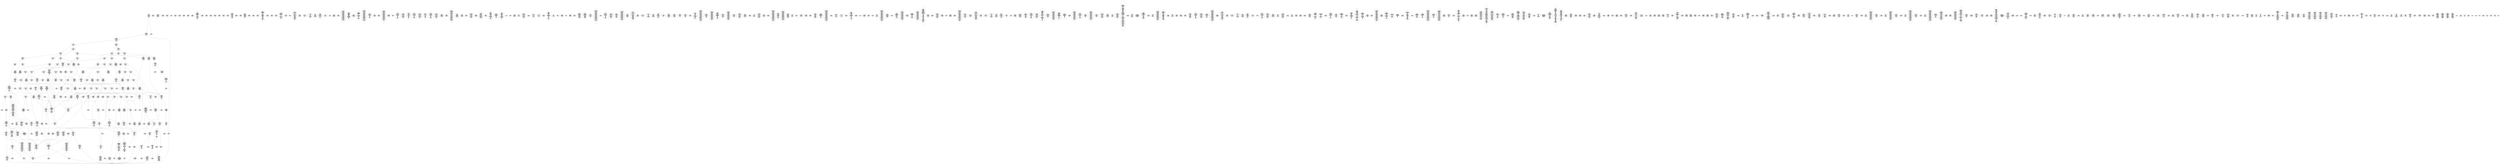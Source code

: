 /* Generated by GvGen v.1.0 (https://www.github.com/stricaud/gvgen) */

digraph G {
compound=true;
   node1 [label="[anywhere]"];
   node2 [label="# 0x0
PUSHX Data
PUSHX Data
MSTORE
CALLVALUE
ISZERO
PUSHX Data
JUMPI
"];
   node3 [label="# 0xc
PUSHX Data
REVERT
"];
   node4 [label="# 0x10
JUMPDEST
PUSHX LogicData
CALLDATASIZE
LT
PUSHX Data
JUMPI
"];
   node5 [label="# 0x1a
PUSHX Data
CALLDATALOAD
PUSHX BitData
SHR
PUSHX LogicData
GT
PUSHX Data
JUMPI
"];
   node6 [label="# 0x2b
PUSHX LogicData
GT
PUSHX Data
JUMPI
"];
   node7 [label="# 0x36
PUSHX LogicData
GT
PUSHX Data
JUMPI
"];
   node8 [label="# 0x41
PUSHX LogicData
GT
PUSHX Data
JUMPI
"];
   node9 [label="# 0x4c
PUSHX LogicData
EQ
PUSHX Data
JUMPI
"];
   node10 [label="# 0x57
PUSHX LogicData
EQ
PUSHX Data
JUMPI
"];
   node11 [label="# 0x62
PUSHX LogicData
EQ
PUSHX Data
JUMPI
"];
   node12 [label="# 0x6d
PUSHX LogicData
EQ
PUSHX Data
JUMPI
"];
   node13 [label="# 0x78
PUSHX Data
REVERT
"];
   node14 [label="# 0x7c
JUMPDEST
PUSHX LogicData
EQ
PUSHX Data
JUMPI
"];
   node15 [label="# 0x88
PUSHX LogicData
EQ
PUSHX Data
JUMPI
"];
   node16 [label="# 0x93
PUSHX LogicData
EQ
PUSHX Data
JUMPI
"];
   node17 [label="# 0x9e
PUSHX Data
REVERT
"];
   node18 [label="# 0xa2
JUMPDEST
PUSHX LogicData
EQ
PUSHX Data
JUMPI
"];
   node19 [label="# 0xae
PUSHX LogicData
EQ
PUSHX Data
JUMPI
"];
   node20 [label="# 0xb9
PUSHX LogicData
EQ
PUSHX Data
JUMPI
"];
   node21 [label="# 0xc4
PUSHX LogicData
EQ
PUSHX Data
JUMPI
"];
   node22 [label="# 0xcf
PUSHX LogicData
EQ
PUSHX Data
JUMPI
"];
   node23 [label="# 0xda
PUSHX LogicData
EQ
PUSHX Data
JUMPI
"];
   node24 [label="# 0xe5
PUSHX Data
REVERT
"];
   node25 [label="# 0xe9
JUMPDEST
PUSHX LogicData
GT
PUSHX Data
JUMPI
"];
   node26 [label="# 0xf5
PUSHX LogicData
EQ
PUSHX Data
JUMPI
"];
   node27 [label="# 0x100
PUSHX LogicData
EQ
PUSHX Data
JUMPI
"];
   node28 [label="# 0x10b
PUSHX LogicData
EQ
PUSHX Data
JUMPI
"];
   node29 [label="# 0x116
PUSHX LogicData
EQ
PUSHX Data
JUMPI
"];
   node30 [label="# 0x121
PUSHX LogicData
EQ
PUSHX Data
JUMPI
"];
   node31 [label="# 0x12c
PUSHX LogicData
EQ
PUSHX Data
JUMPI
"];
   node32 [label="# 0x137
PUSHX Data
REVERT
"];
   node33 [label="# 0x13b
JUMPDEST
PUSHX LogicData
EQ
PUSHX Data
JUMPI
"];
   node34 [label="# 0x147
PUSHX LogicData
EQ
PUSHX Data
JUMPI
"];
   node35 [label="# 0x152
PUSHX LogicData
EQ
PUSHX Data
JUMPI
"];
   node36 [label="# 0x15d
PUSHX LogicData
EQ
PUSHX Data
JUMPI
"];
   node37 [label="# 0x168
PUSHX LogicData
EQ
PUSHX Data
JUMPI
"];
   node38 [label="# 0x173
PUSHX LogicData
EQ
PUSHX Data
JUMPI
"];
   node39 [label="# 0x17e
PUSHX Data
REVERT
"];
   node40 [label="# 0x182
JUMPDEST
PUSHX LogicData
GT
PUSHX Data
JUMPI
"];
   node41 [label="# 0x18e
PUSHX LogicData
GT
PUSHX Data
JUMPI
"];
   node42 [label="# 0x199
PUSHX LogicData
EQ
PUSHX Data
JUMPI
"];
   node43 [label="# 0x1a4
PUSHX LogicData
EQ
PUSHX Data
JUMPI
"];
   node44 [label="# 0x1af
PUSHX LogicData
EQ
PUSHX Data
JUMPI
"];
   node45 [label="# 0x1ba
PUSHX LogicData
EQ
PUSHX Data
JUMPI
"];
   node46 [label="# 0x1c5
PUSHX LogicData
EQ
PUSHX Data
JUMPI
"];
   node47 [label="# 0x1d0
PUSHX LogicData
EQ
PUSHX Data
JUMPI
"];
   node48 [label="# 0x1db
PUSHX Data
REVERT
"];
   node49 [label="# 0x1df
JUMPDEST
PUSHX LogicData
EQ
PUSHX Data
JUMPI
"];
   node50 [label="# 0x1eb
PUSHX LogicData
EQ
PUSHX Data
JUMPI
"];
   node51 [label="# 0x1f6
PUSHX LogicData
EQ
PUSHX Data
JUMPI
"];
   node52 [label="# 0x201
PUSHX LogicData
EQ
PUSHX Data
JUMPI
"];
   node53 [label="# 0x20c
PUSHX LogicData
EQ
PUSHX Data
JUMPI
"];
   node54 [label="# 0x217
PUSHX LogicData
EQ
PUSHX Data
JUMPI
"];
   node55 [label="# 0x222
PUSHX Data
REVERT
"];
   node56 [label="# 0x226
JUMPDEST
PUSHX LogicData
GT
PUSHX Data
JUMPI
"];
   node57 [label="# 0x232
PUSHX LogicData
EQ
PUSHX Data
JUMPI
"];
   node58 [label="# 0x23d
PUSHX LogicData
EQ
PUSHX Data
JUMPI
"];
   node59 [label="# 0x248
PUSHX LogicData
EQ
PUSHX Data
JUMPI
"];
   node60 [label="# 0x253
PUSHX LogicData
EQ
PUSHX Data
JUMPI
"];
   node61 [label="# 0x25e
PUSHX LogicData
EQ
PUSHX Data
JUMPI
"];
   node62 [label="# 0x269
PUSHX LogicData
EQ
PUSHX Data
JUMPI
"];
   node63 [label="# 0x274
PUSHX Data
REVERT
"];
   node64 [label="# 0x278
JUMPDEST
PUSHX LogicData
EQ
PUSHX Data
JUMPI
"];
   node65 [label="# 0x284
PUSHX LogicData
EQ
PUSHX Data
JUMPI
"];
   node66 [label="# 0x28f
PUSHX LogicData
EQ
PUSHX Data
JUMPI
"];
   node67 [label="# 0x29a
PUSHX LogicData
EQ
PUSHX Data
JUMPI
"];
   node68 [label="# 0x2a5
PUSHX LogicData
EQ
PUSHX Data
JUMPI
"];
   node69 [label="# 0x2b0
PUSHX LogicData
EQ
PUSHX Data
JUMPI
"];
   node70 [label="# 0x2bb
JUMPDEST
PUSHX Data
REVERT
"];
   node71 [label="# 0x2c0
JUMPDEST
PUSHX Data
PUSHX Data
CALLDATASIZE
PUSHX Data
PUSHX Data
JUMP
"];
   node72 [label="# 0x2ce
JUMPDEST
PUSHX Data
JUMP
"];
   node73 [label="# 0x2d3
JUMPDEST
PUSHX MemData
MLOAD
ISZERO
ISZERO
MSTORE
PUSHX ArithData
ADD
"];
   node74 [label="# 0x2df
JUMPDEST
PUSHX MemData
MLOAD
SUB
RETURN
"];
   node75 [label="# 0x2e8
JUMPDEST
PUSHX Data
PUSHX Data
JUMP
"];
   node76 [label="# 0x2f0
JUMPDEST
PUSHX MemData
MLOAD
PUSHX Data
PUSHX Data
JUMP
"];
   node77 [label="# 0x2fd
JUMPDEST
PUSHX Data
PUSHX Data
CALLDATASIZE
PUSHX Data
PUSHX Data
JUMP
"];
   node78 [label="# 0x30b
JUMPDEST
PUSHX Data
JUMP
"];
   node79 [label="# 0x310
JUMPDEST
PUSHX MemData
MLOAD
PUSHX ArithData
PUSHX BitData
PUSHX BitData
SHL
SUB
AND
MSTORE
PUSHX ArithData
ADD
PUSHX Data
JUMP
"];
   node80 [label="# 0x328
JUMPDEST
PUSHX Data
PUSHX Data
CALLDATASIZE
PUSHX Data
PUSHX Data
JUMP
"];
   node81 [label="# 0x336
JUMPDEST
PUSHX Data
JUMP
"];
   node82 [label="# 0x33b
JUMPDEST
STOP
"];
   node83 [label="# 0x33d
JUMPDEST
PUSHX Data
PUSHX Data
CALLDATASIZE
PUSHX Data
PUSHX Data
JUMP
"];
   node84 [label="# 0x34b
JUMPDEST
PUSHX Data
JUMP
"];
   node85 [label="# 0x350
JUMPDEST
PUSHX Data
PUSHX StorData
SLOAD
JUMP
"];
   node86 [label="# 0x359
JUMPDEST
PUSHX MemData
MLOAD
MSTORE
PUSHX ArithData
ADD
PUSHX Data
JUMP
"];
   node87 [label="# 0x367
JUMPDEST
PUSHX Data
PUSHX Data
CALLDATASIZE
PUSHX Data
PUSHX Data
JUMP
"];
   node88 [label="# 0x375
JUMPDEST
PUSHX Data
JUMP
"];
   node89 [label="# 0x37a
JUMPDEST
PUSHX StorData
SLOAD
PUSHX Data
PUSHX Data
DIV
PUSHX BitData
AND
JUMP
"];
   node90 [label="# 0x38c
JUMPDEST
PUSHX Data
PUSHX Data
CALLDATASIZE
PUSHX Data
PUSHX Data
JUMP
"];
   node91 [label="# 0x39a
JUMPDEST
PUSHX Data
JUMP
"];
   node92 [label="# 0x39f
JUMPDEST
PUSHX StorData
SLOAD
PUSHX Data
JUMP
"];
   node93 [label="# 0x3a7
JUMPDEST
PUSHX StorData
SLOAD
PUSHX Data
PUSHX ArithData
PUSHX BitData
PUSHX BitData
SHL
SUB
AND
JUMP
"];
   node94 [label="# 0x3ba
JUMPDEST
PUSHX Data
PUSHX Data
CALLDATASIZE
PUSHX Data
PUSHX Data
JUMP
"];
   node95 [label="# 0x3c8
JUMPDEST
PUSHX Data
JUMP
"];
   node96 [label="# 0x3cd
JUMPDEST
PUSHX Data
PUSHX Data
CALLDATASIZE
PUSHX Data
PUSHX Data
JUMP
"];
   node97 [label="# 0x3db
JUMPDEST
PUSHX Data
JUMP
"];
   node98 [label="# 0x3e0
JUMPDEST
PUSHX Data
MLOAD
PUSHX ArithData
PUSHX BitData
PUSHX BitData
SHL
SUB
AND
MSTORE
PUSHX ArithData
ADD
MSTORE
ADD
PUSHX Data
JUMP
"];
   node99 [label="# 0x3ff
JUMPDEST
PUSHX Data
PUSHX Data
CALLDATASIZE
PUSHX Data
PUSHX Data
JUMP
"];
   node100 [label="# 0x40d
JUMPDEST
PUSHX Data
JUMP
"];
   node101 [label="# 0x412
JUMPDEST
PUSHX Data
PUSHX Data
JUMP
"];
   node102 [label="# 0x41b
JUMPDEST
PUSHX Data
PUSHX Data
JUMP
"];
   node103 [label="# 0x423
JUMPDEST
PUSHX Data
PUSHX Data
CALLDATASIZE
PUSHX Data
PUSHX Data
JUMP
"];
   node104 [label="# 0x431
JUMPDEST
PUSHX Data
JUMP
"];
   node105 [label="# 0x436
JUMPDEST
PUSHX Data
PUSHX Data
CALLDATASIZE
PUSHX Data
PUSHX Data
JUMP
"];
   node106 [label="# 0x444
JUMPDEST
PUSHX Data
JUMP
"];
   node107 [label="# 0x449
JUMPDEST
PUSHX Data
PUSHX Data
CALLDATASIZE
PUSHX Data
PUSHX Data
JUMP
"];
   node108 [label="# 0x457
JUMPDEST
PUSHX Data
JUMP
"];
   node109 [label="# 0x45c
JUMPDEST
PUSHX StorData
SLOAD
PUSHX Data
PUSHX Data
DIV
PUSHX ArithData
PUSHX BitData
PUSHX BitData
SHL
SUB
AND
JUMP
"];
   node110 [label="# 0x477
JUMPDEST
PUSHX Data
PUSHX Data
CALLDATASIZE
PUSHX Data
PUSHX Data
JUMP
"];
   node111 [label="# 0x485
JUMPDEST
PUSHX Data
JUMP
"];
   node112 [label="# 0x48a
JUMPDEST
PUSHX Data
PUSHX Data
CALLDATASIZE
PUSHX Data
PUSHX Data
JUMP
"];
   node113 [label="# 0x498
JUMPDEST
PUSHX Data
JUMP
"];
   node114 [label="# 0x49d
JUMPDEST
PUSHX Data
PUSHX Data
CALLDATASIZE
PUSHX Data
PUSHX Data
JUMP
"];
   node115 [label="# 0x4ab
JUMPDEST
PUSHX Data
JUMP
"];
   node116 [label="# 0x4b0
JUMPDEST
PUSHX Data
PUSHX Data
JUMP
"];
   node117 [label="# 0x4b8
JUMPDEST
PUSHX Data
PUSHX Data
JUMP
"];
   node118 [label="# 0x4c0
JUMPDEST
PUSHX Data
PUSHX Data
CALLDATASIZE
PUSHX Data
PUSHX Data
JUMP
"];
   node119 [label="# 0x4ce
JUMPDEST
PUSHX Data
PUSHX Data
MSTORE
PUSHX Data
MSTORE
PUSHX Data
SHA3
MSTORE
MSTORE
SHA3
SLOAD
JUMP
"];
   node120 [label="# 0x4eb
JUMPDEST
PUSHX StorData
SLOAD
PUSHX Data
PUSHX Data
DIV
PUSHX BitData
AND
JUMP
"];
   node121 [label="# 0x4ff
JUMPDEST
PUSHX StorData
SLOAD
PUSHX Data
PUSHX ArithData
PUSHX BitData
PUSHX BitData
SHL
SUB
AND
JUMP
"];
   node122 [label="# 0x512
JUMPDEST
PUSHX StorData
SLOAD
PUSHX ArithData
PUSHX BitData
PUSHX BitData
SHL
SUB
AND
PUSHX Data
JUMP
"];
   node123 [label="# 0x523
JUMPDEST
PUSHX Data
PUSHX Data
JUMP
"];
   node124 [label="# 0x52b
JUMPDEST
PUSHX Data
PUSHX Data
CALLDATASIZE
PUSHX Data
PUSHX Data
JUMP
"];
   node125 [label="# 0x539
JUMPDEST
PUSHX Data
JUMP
"];
   node126 [label="# 0x53e
JUMPDEST
PUSHX Data
PUSHX Data
JUMP
"];
   node127 [label="# 0x546
JUMPDEST
PUSHX Data
PUSHX Data
CALLDATASIZE
PUSHX Data
PUSHX Data
JUMP
"];
   node128 [label="# 0x554
JUMPDEST
PUSHX Data
JUMP
"];
   node129 [label="# 0x559
JUMPDEST
PUSHX StorData
SLOAD
PUSHX Data
PUSHX ArithData
PUSHX BitData
PUSHX BitData
SHL
SUB
AND
JUMP
"];
   node130 [label="# 0x56c
JUMPDEST
PUSHX Data
PUSHX Data
CALLDATASIZE
PUSHX Data
PUSHX Data
JUMP
"];
   node131 [label="# 0x57a
JUMPDEST
PUSHX Data
PUSHX Data
MSTORE
PUSHX Data
MSTORE
PUSHX Data
SHA3
SLOAD
JUMP
"];
   node132 [label="# 0x58c
JUMPDEST
PUSHX Data
PUSHX Data
CALLDATASIZE
PUSHX Data
PUSHX Data
JUMP
"];
   node133 [label="# 0x59a
JUMPDEST
PUSHX Data
JUMP
"];
   node134 [label="# 0x59f
JUMPDEST
PUSHX Data
PUSHX Data
CALLDATASIZE
PUSHX Data
PUSHX Data
JUMP
"];
   node135 [label="# 0x5ad
JUMPDEST
PUSHX Data
JUMP
"];
   node136 [label="# 0x5b2
JUMPDEST
PUSHX Data
PUSHX Data
JUMP
"];
   node137 [label="# 0x5ba
JUMPDEST
PUSHX Data
PUSHX StorData
SLOAD
JUMP
"];
   node138 [label="# 0x5c3
JUMPDEST
PUSHX Data
PUSHX Data
CALLDATASIZE
PUSHX Data
PUSHX Data
JUMP
"];
   node139 [label="# 0x5d1
JUMPDEST
PUSHX Data
JUMP
"];
   node140 [label="# 0x5d6
JUMPDEST
PUSHX StorData
SLOAD
PUSHX Data
PUSHX Data
DIV
PUSHX BitData
AND
JUMP
"];
   node141 [label="# 0x5e9
JUMPDEST
PUSHX Data
PUSHX StorData
SLOAD
JUMP
"];
   node142 [label="# 0x5f2
JUMPDEST
PUSHX Data
PUSHX Data
CALLDATASIZE
PUSHX Data
PUSHX Data
JUMP
"];
   node143 [label="# 0x600
JUMPDEST
PUSHX ArithData
PUSHX BitData
PUSHX BitData
SHL
SUB
AND
PUSHX Data
MSTORE
PUSHX Data
PUSHX Data
MSTORE
PUSHX Data
SHA3
AND
MSTORE
MSTORE
SHA3
SLOAD
PUSHX BitData
AND
JUMP
"];
   node144 [label="# 0x62e
JUMPDEST
PUSHX StorData
SLOAD
PUSHX Data
PUSHX BitData
AND
JUMP
"];
   node145 [label="# 0x63b
JUMPDEST
PUSHX Data
PUSHX Data
CALLDATASIZE
PUSHX Data
PUSHX Data
JUMP
"];
   node146 [label="# 0x649
JUMPDEST
PUSHX Data
JUMP
"];
   node147 [label="# 0x64e
JUMPDEST
PUSHX Data
PUSHX Data
CALLDATASIZE
PUSHX Data
PUSHX Data
JUMP
"];
   node148 [label="# 0x65c
JUMPDEST
PUSHX Data
JUMP
"];
   node149 [label="# 0x661
JUMPDEST
PUSHX Data
PUSHX Data
JUMP
"];
   node150 [label="# 0x669
JUMPDEST
PUSHX Data
PUSHX Data
JUMP
"];
   node151 [label="# 0x671
JUMPDEST
PUSHX Data
PUSHX Data
CALLDATASIZE
PUSHX Data
PUSHX Data
JUMP
"];
   node152 [label="# 0x67f
JUMPDEST
PUSHX Data
JUMP
"];
   node153 [label="# 0x684
JUMPDEST
PUSHX Data
PUSHX ArithData
PUSHX BitData
PUSHX BitData
SHL
SUB
NOT
AND
PUSHX BitData
PUSHX BitData
SHL
EQ
PUSHX Data
JUMPI
"];
   node154 [label="# 0x6a0
PUSHX Data
PUSHX Data
JUMP
"];
   node155 [label="# 0x6a9
JUMPDEST
JUMP
"];
   node156 [label="# 0x6af
JUMPDEST
PUSHX Data
PUSHX StorData
SLOAD
PUSHX Data
PUSHX Data
JUMP
"];
   node157 [label="# 0x6be
JUMPDEST
PUSHX ArithData
ADD
PUSHX ArithData
DIV
MUL
PUSHX ArithData
ADD
PUSHX MemData
MLOAD
ADD
PUSHX Data
MSTORE
MSTORE
PUSHX ArithData
ADD
SLOAD
PUSHX Data
PUSHX Data
JUMP
"];
   node158 [label="# 0x6ea
JUMPDEST
ISZERO
PUSHX Data
JUMPI
"];
   node159 [label="# 0x6f1
PUSHX LogicData
LT
PUSHX Data
JUMPI
"];
   node160 [label="# 0x6f9
PUSHX ArithData
SLOAD
DIV
MUL
MSTORE
PUSHX ArithData
ADD
PUSHX Data
JUMP
"];
   node161 [label="# 0x70c
JUMPDEST
ADD
PUSHX Data
MSTORE
PUSHX Data
PUSHX Data
SHA3
"];
   node162 [label="# 0x71a
JUMPDEST
SLOAD
MSTORE
PUSHX ArithData
ADD
PUSHX ArithData
ADD
GT
PUSHX Data
JUMPI
"];
   node163 [label="# 0x72e
SUB
PUSHX BitData
AND
ADD
"];
   node164 [label="# 0x737
JUMPDEST
JUMP
"];
   node165 [label="# 0x741
JUMPDEST
PUSHX Data
PUSHX Data
PUSHX Data
JUMP
"];
   node166 [label="# 0x74c
JUMPDEST
PUSHX Data
JUMPI
"];
   node167 [label="# 0x751
PUSHX MemData
MLOAD
PUSHX BitData
PUSHX BitData
SHL
MSTORE
PUSHX Data
PUSHX ArithData
ADD
MSTORE
PUSHX Data
PUSHX ArithData
ADD
MSTORE
PUSHX Data
PUSHX ArithData
ADD
MSTORE
PUSHX BitData
PUSHX BitData
SHL
PUSHX ArithData
ADD
MSTORE
PUSHX ArithData
ADD
"];
   node168 [label="# 0x7a9
JUMPDEST
PUSHX MemData
MLOAD
SUB
REVERT
"];
   node169 [label="# 0x7b2
JUMPDEST
PUSHX Data
MSTORE
PUSHX Data
PUSHX Data
MSTORE
PUSHX Data
SHA3
SLOAD
PUSHX ArithData
PUSHX BitData
PUSHX BitData
SHL
SUB
AND
JUMP
"];
   node170 [label="# 0x7ce
JUMPDEST
PUSHX Data
PUSHX Data
PUSHX Data
JUMP
"];
   node171 [label="# 0x7d9
JUMPDEST
PUSHX ArithData
PUSHX BitData
PUSHX BitData
SHL
SUB
AND
PUSHX ArithData
PUSHX BitData
PUSHX BitData
SHL
SUB
AND
EQ
ISZERO
PUSHX Data
JUMPI
"];
   node172 [label="# 0x7f6
PUSHX MemData
MLOAD
PUSHX BitData
PUSHX BitData
SHL
MSTORE
PUSHX Data
PUSHX ArithData
ADD
MSTORE
PUSHX Data
PUSHX ArithData
ADD
MSTORE
PUSHX Data
PUSHX ArithData
ADD
MSTORE
PUSHX BitData
PUSHX BitData
SHL
PUSHX ArithData
ADD
MSTORE
PUSHX ArithData
ADD
PUSHX Data
JUMP
"];
   node173 [label="# 0x847
JUMPDEST
CALLER
PUSHX ArithData
PUSHX BitData
PUSHX BitData
SHL
SUB
AND
EQ
PUSHX Data
JUMPI
"];
   node174 [label="# 0x859
PUSHX Data
CALLER
PUSHX Data
JUMP
"];
   node175 [label="# 0x863
JUMPDEST
PUSHX Data
JUMPI
"];
   node176 [label="# 0x868
PUSHX MemData
MLOAD
PUSHX BitData
PUSHX BitData
SHL
MSTORE
PUSHX Data
PUSHX ArithData
ADD
MSTORE
PUSHX Data
PUSHX ArithData
ADD
MSTORE
PUSHX Data
PUSHX ArithData
ADD
MSTORE
PUSHX Data
PUSHX ArithData
ADD
MSTORE
PUSHX ArithData
ADD
PUSHX Data
JUMP
"];
   node177 [label="# 0x8d5
JUMPDEST
PUSHX Data
PUSHX Data
JUMP
"];
   node178 [label="# 0x8df
JUMPDEST
JUMP
"];
   node179 [label="# 0x8e4
JUMPDEST
PUSHX StorData
SLOAD
PUSHX ArithData
PUSHX BitData
PUSHX BitData
SHL
SUB
AND
CALLER
EQ
PUSHX Data
JUMPI
"];
   node180 [label="# 0x8f7
PUSHX MemData
MLOAD
PUSHX BitData
PUSHX BitData
SHL
MSTORE
PUSHX ArithData
ADD
PUSHX Data
PUSHX Data
JUMP
"];
   node181 [label="# 0x90e
JUMPDEST
PUSHX StorData
SLOAD
ISZERO
ISZERO
PUSHX ArithData
MUL
PUSHX BitData
NOT
AND
OR
SSTORE
JUMP
"];
   node182 [label="# 0x928
JUMPDEST
PUSHX StorData
SLOAD
PUSHX ArithData
PUSHX BitData
PUSHX BitData
SHL
SUB
AND
CALLER
EQ
PUSHX Data
JUMPI
"];
   node183 [label="# 0x93b
PUSHX MemData
MLOAD
PUSHX BitData
PUSHX BitData
SHL
MSTORE
PUSHX ArithData
ADD
PUSHX Data
PUSHX Data
JUMP
"];
   node184 [label="# 0x952
JUMPDEST
PUSHX StorData
SLOAD
PUSHX BitData
NOT
AND
ISZERO
ISZERO
OR
SSTORE
JUMP
"];
   node185 [label="# 0x965
JUMPDEST
PUSHX StorData
SLOAD
PUSHX ArithData
PUSHX BitData
PUSHX BitData
SHL
SUB
AND
CALLER
EQ
PUSHX Data
JUMPI
"];
   node186 [label="# 0x978
PUSHX MemData
MLOAD
PUSHX BitData
PUSHX BitData
SHL
MSTORE
PUSHX ArithData
ADD
PUSHX Data
PUSHX Data
JUMP
"];
   node187 [label="# 0x98f
JUMPDEST
PUSHX StorData
SLOAD
PUSHX Data
PUSHX Data
JUMP
"];
   node188 [label="# 0x99c
JUMPDEST
ISZERO
PUSHX Data
JUMPI
"];
   node189 [label="# 0x9a4
PUSHX MemData
MLOAD
PUSHX BitData
PUSHX BitData
SHL
MSTORE
PUSHX Data
PUSHX ArithData
ADD
MSTORE
PUSHX ArithData
ADD
MSTORE
PUSHX Data
PUSHX ArithData
ADD
MSTORE
PUSHX BitData
PUSHX BitData
SHL
PUSHX ArithData
ADD
MSTORE
PUSHX ArithData
ADD
PUSHX Data
JUMP
"];
   node190 [label="# 0x9f7
JUMPDEST
MLOAD
PUSHX Data
PUSHX Data
PUSHX ArithData
ADD
PUSHX Data
JUMP
"];
   node191 [label="# 0xa0a
JUMPDEST
JUMP
"];
   node192 [label="# 0xa0e
JUMPDEST
PUSHX Data
CALLER
PUSHX Data
JUMP
"];
   node193 [label="# 0xa18
JUMPDEST
PUSHX Data
JUMPI
"];
   node194 [label="# 0xa1d
PUSHX MemData
MLOAD
PUSHX BitData
PUSHX BitData
SHL
MSTORE
PUSHX ArithData
ADD
PUSHX Data
PUSHX Data
JUMP
"];
   node195 [label="# 0xa34
JUMPDEST
PUSHX Data
PUSHX Data
JUMP
"];
   node196 [label="# 0xa3f
JUMPDEST
PUSHX Data
PUSHX Data
PUSHX Data
PUSHX StorData
SLOAD
PUSHX Data
PUSHX StorData
SLOAD
PUSHX BitData
PUSHX BitData
AND
JUMP
"];
   node197 [label="# 0xa5f
JUMPDEST
PUSHX Data
JUMP
"];
   node198 [label="# 0xa65
JUMPDEST
PUSHX Data
MSTORE
PUSHX Data
PUSHX Data
MSTORE
PUSHX Data
SHA3
SLOAD
PUSHX ArithData
PUSHX BitData
PUSHX BitData
SHL
SUB
AND
PUSHX Data
JUMPI
"];
   node199 [label="# 0xa86
PUSHX StorData
SLOAD
PUSHX ArithData
PUSHX BitData
PUSHX BitData
SHL
SUB
AND
PUSHX Data
JUMP
"];
   node200 [label="# 0xa96
JUMPDEST
PUSHX Data
MSTORE
PUSHX Data
PUSHX Data
MSTORE
PUSHX Data
SHA3
SLOAD
PUSHX ArithData
PUSHX BitData
PUSHX BitData
SHL
SUB
AND
"];
   node201 [label="# 0xaaf
JUMPDEST
"];
   node202 [label="# 0xab6
JUMPDEST
JUMP
"];
   node203 [label="# 0xabd
JUMPDEST
PUSHX Data
PUSHX Data
PUSHX Data
JUMP
"];
   node204 [label="# 0xac8
JUMPDEST
LT
PUSHX Data
JUMPI
"];
   node205 [label="# 0xacf
PUSHX MemData
MLOAD
PUSHX BitData
PUSHX BitData
SHL
MSTORE
PUSHX ArithData
ADD
PUSHX Data
PUSHX Data
JUMP
"];
   node206 [label="# 0xae6
JUMPDEST
PUSHX Data
"];
   node207 [label="# 0xaea
JUMPDEST
PUSHX StorData
SLOAD
LT
ISZERO
PUSHX Data
JUMPI
"];
   node208 [label="# 0xaf5
PUSHX StorData
SLOAD
LT
PUSHX Data
JUMPI
"];
   node209 [label="# 0xb00
PUSHX Data
PUSHX Data
JUMP
"];
   node210 [label="# 0xb07
JUMPDEST
PUSHX Data
MSTORE
PUSHX Data
SHA3
ADD
SLOAD
PUSHX ArithData
PUSHX BitData
PUSHX BitData
SHL
SUB
AND
AND
EQ
ISZERO
PUSHX Data
JUMPI
"];
   node211 [label="# 0xb27
EQ
ISZERO
PUSHX Data
JUMPI
"];
   node212 [label="# 0xb2f
PUSHX Data
JUMP
"];
   node213 [label="# 0xb37
JUMPDEST
PUSHX Data
PUSHX Data
JUMP
"];
   node214 [label="# 0xb41
JUMPDEST
"];
   node215 [label="# 0xb45
JUMPDEST
PUSHX Data
PUSHX Data
JUMP
"];
   node216 [label="# 0xb4f
JUMPDEST
PUSHX Data
JUMP
"];
   node217 [label="# 0xb57
JUMPDEST
PUSHX MemData
MLOAD
PUSHX BitData
PUSHX BitData
SHL
MSTORE
PUSHX ArithData
ADD
PUSHX Data
PUSHX Data
JUMP
"];
   node218 [label="# 0xb70
JUMPDEST
PUSHX StorData
SLOAD
PUSHX ArithData
PUSHX BitData
PUSHX BitData
SHL
SUB
AND
CALLER
EQ
PUSHX Data
JUMPI
"];
   node219 [label="# 0xb83
PUSHX MemData
MLOAD
PUSHX BitData
PUSHX BitData
SHL
MSTORE
PUSHX ArithData
ADD
PUSHX Data
PUSHX Data
JUMP
"];
   node220 [label="# 0xb9a
JUMPDEST
SELFBALANCE
PUSHX Data
PUSHX StorData
SLOAD
PUSHX ArithData
PUSHX BitData
PUSHX BitData
SHL
SUB
AND
JUMP
"];
   node221 [label="# 0xbad
JUMPDEST
PUSHX ArithData
PUSHX BitData
PUSHX BitData
SHL
SUB
AND
PUSHX ArithData
ISZERO
MUL
PUSHX MemData
MLOAD
PUSHX Data
PUSHX MemData
MLOAD
SUB
CALL
ISZERO
ISZERO
PUSHX Data
JUMPI
"];
   node222 [label="# 0xbdc
RETURNDATASIZE
PUSHX Data
RETURNDATACOPY
RETURNDATASIZE
PUSHX Data
REVERT
"];
   node223 [label="# 0xbe5
JUMPDEST
PUSHX Data
PUSHX MemData
MLOAD
PUSHX ArithData
ADD
PUSHX Data
MSTORE
PUSHX Data
MSTORE
PUSHX Data
JUMP
"];
   node224 [label="# 0xc00
JUMPDEST
PUSHX StorData
SLOAD
PUSHX Data
LT
PUSHX Data
JUMPI
"];
   node225 [label="# 0xc0d
PUSHX MemData
MLOAD
PUSHX BitData
PUSHX BitData
SHL
MSTORE
PUSHX Data
PUSHX ArithData
ADD
MSTORE
PUSHX Data
PUSHX ArithData
ADD
MSTORE
PUSHX Data
PUSHX ArithData
ADD
MSTORE
PUSHX BitData
PUSHX BitData
SHL
PUSHX ArithData
ADD
MSTORE
PUSHX ArithData
ADD
PUSHX Data
JUMP
"];
   node226 [label="# 0xc69
JUMPDEST
JUMP
"];
   node227 [label="# 0xc6d
JUMPDEST
PUSHX StorData
SLOAD
PUSHX ArithData
PUSHX BitData
PUSHX BitData
SHL
SUB
AND
CALLER
EQ
PUSHX Data
JUMPI
"];
   node228 [label="# 0xc80
PUSHX MemData
MLOAD
PUSHX BitData
PUSHX BitData
SHL
MSTORE
PUSHX ArithData
ADD
PUSHX Data
PUSHX Data
JUMP
"];
   node229 [label="# 0xc97
JUMPDEST
PUSHX StorData
SLOAD
PUSHX Data
DIV
PUSHX BitData
AND
ISZERO
PUSHX Data
JUMPI
"];
   node230 [label="# 0xcaa
PUSHX MemData
MLOAD
PUSHX BitData
PUSHX BitData
SHL
MSTORE
PUSHX Data
PUSHX ArithData
ADD
MSTORE
PUSHX Data
PUSHX ArithData
ADD
MSTORE
PUSHX BitData
PUSHX BitData
SHL
PUSHX ArithData
ADD
MSTORE
PUSHX ArithData
ADD
PUSHX Data
JUMP
"];
   node231 [label="# 0xced
JUMPDEST
PUSHX Data
PUSHX StorData
SLOAD
PUSHX Data
PUSHX Data
JUMP
"];
   node232 [label="# 0xcfc
JUMPDEST
PUSHX ArithData
ADD
PUSHX ArithData
DIV
MUL
PUSHX ArithData
ADD
PUSHX MemData
MLOAD
ADD
PUSHX Data
MSTORE
MSTORE
PUSHX ArithData
ADD
SLOAD
PUSHX Data
PUSHX Data
JUMP
"];
   node233 [label="# 0xd28
JUMPDEST
ISZERO
PUSHX Data
JUMPI
"];
   node234 [label="# 0xd2f
PUSHX LogicData
LT
PUSHX Data
JUMPI
"];
   node235 [label="# 0xd37
PUSHX ArithData
SLOAD
DIV
MUL
MSTORE
PUSHX ArithData
ADD
PUSHX Data
JUMP
"];
   node236 [label="# 0xd4a
JUMPDEST
ADD
PUSHX Data
MSTORE
PUSHX Data
PUSHX Data
SHA3
"];
   node237 [label="# 0xd58
JUMPDEST
SLOAD
MSTORE
PUSHX ArithData
ADD
PUSHX ArithData
ADD
GT
PUSHX Data
JUMPI
"];
   node238 [label="# 0xd6c
SUB
PUSHX BitData
AND
ADD
"];
   node239 [label="# 0xd75
JUMPDEST
MLOAD
PUSHX Data
PUSHX Data
PUSHX ArithData
ADD
PUSHX Data
JUMP
"];
   node240 [label="# 0xd91
JUMPDEST
PUSHX Data
PUSHX MemData
MLOAD
PUSHX Data
PUSHX Data
JUMP
"];
   node241 [label="# 0xdc3
JUMPDEST
PUSHX MemData
MLOAD
SUB
LOGX
JUMP
"];
   node242 [label="# 0xdcf
JUMPDEST
PUSHX Data
PUSHX StorData
SLOAD
LT
PUSHX Data
JUMPI
"];
   node243 [label="# 0xdde
PUSHX Data
PUSHX Data
JUMP
"];
   node244 [label="# 0xde5
JUMPDEST
PUSHX Data
MSTORE
PUSHX Data
SHA3
ADD
SLOAD
PUSHX ArithData
PUSHX BitData
PUSHX BitData
SHL
SUB
AND
PUSHX Data
JUMPI
"];
   node245 [label="# 0xe02
PUSHX MemData
MLOAD
PUSHX BitData
PUSHX BitData
SHL
MSTORE
PUSHX Data
PUSHX ArithData
ADD
MSTORE
PUSHX Data
PUSHX ArithData
ADD
MSTORE
PUSHX Data
PUSHX ArithData
ADD
MSTORE
PUSHX BitData
PUSHX BitData
SHL
PUSHX ArithData
ADD
MSTORE
PUSHX ArithData
ADD
PUSHX Data
JUMP
"];
   node246 [label="# 0xe5b
JUMPDEST
PUSHX LogicData
PUSHX StorData
SLOAD
EQ
ISZERO
PUSHX Data
JUMPI
"];
   node247 [label="# 0xe67
PUSHX MemData
MLOAD
PUSHX BitData
PUSHX BitData
SHL
MSTORE
PUSHX Data
PUSHX ArithData
ADD
MSTORE
PUSHX Data
PUSHX ArithData
ADD
MSTORE
PUSHX Data
PUSHX ArithData
ADD
MSTORE
PUSHX ArithData
ADD
PUSHX Data
JUMP
"];
   node248 [label="# 0xeae
JUMPDEST
PUSHX Data
PUSHX Data
SSTORE
PUSHX StorData
SLOAD
PUSHX ArithData
PUSHX BitData
PUSHX BitData
SHL
SUB
AND
CALLER
EQ
PUSHX Data
JUMPI
"];
   node249 [label="# 0xec6
PUSHX StorData
SLOAD
PUSHX Data
DIV
PUSHX BitData
AND
PUSHX Data
JUMPI
"];
   node250 [label="# 0xed5
PUSHX MemData
MLOAD
PUSHX BitData
PUSHX BitData
SHL
MSTORE
PUSHX Data
PUSHX ArithData
ADD
MSTORE
PUSHX Data
PUSHX ArithData
ADD
MSTORE
PUSHX Data
PUSHX ArithData
ADD
MSTORE
PUSHX ArithData
ADD
PUSHX Data
JUMP
"];
   node251 [label="# 0xf1c
JUMPDEST
PUSHX LogicData
GT
ISZERO
PUSHX Data
JUMPI
"];
   node252 [label="# 0xf26
PUSHX MemData
MLOAD
PUSHX BitData
PUSHX BitData
SHL
MSTORE
PUSHX ArithData
ADD
PUSHX Data
PUSHX Data
JUMP
"];
   node253 [label="# 0xf3d
JUMPDEST
PUSHX Data
PUSHX Data
PUSHX Data
PUSHX StorData
SLOAD
JUMP
"];
   node254 [label="# 0xf4d
JUMPDEST
PUSHX Data
JUMP
"];
   node255 [label="# 0xf53
JUMPDEST
GT
ISZERO
PUSHX Data
JUMPI
"];
   node256 [label="# 0xf5a
PUSHX MemData
MLOAD
PUSHX BitData
PUSHX BitData
SHL
MSTORE
PUSHX ArithData
ADD
PUSHX Data
PUSHX Data
JUMP
"];
   node257 [label="# 0xf71
JUMPDEST
PUSHX Data
CALLER
PUSHX Data
JUMP
"];
   node258 [label="# 0xf7e
JUMPDEST
PUSHX Data
JUMPI
"];
   node259 [label="# 0xf83
PUSHX MemData
MLOAD
PUSHX BitData
PUSHX BitData
SHL
MSTORE
PUSHX Data
PUSHX ArithData
ADD
MSTORE
PUSHX Data
PUSHX ArithData
ADD
MSTORE
PUSHX Data
PUSHX ArithData
ADD
MSTORE
PUSHX BitData
PUSHX BitData
SHL
PUSHX ArithData
ADD
MSTORE
PUSHX ArithData
ADD
PUSHX Data
JUMP
"];
   node260 [label="# 0xfd6
JUMPDEST
CALLER
PUSHX Data
MSTORE
PUSHX Data
PUSHX Data
MSTORE
PUSHX Data
SHA3
SLOAD
GT
PUSHX Data
JUMPI
"];
   node261 [label="# 0xfed
PUSHX MemData
MLOAD
PUSHX BitData
PUSHX BitData
SHL
MSTORE
PUSHX Data
PUSHX ArithData
ADD
MSTORE
PUSHX Data
PUSHX ArithData
ADD
MSTORE
PUSHX BitData
PUSHX BitData
SHL
PUSHX ArithData
ADD
MSTORE
PUSHX ArithData
ADD
PUSHX Data
JUMP
"];
   node262 [label="# 0x1026
JUMPDEST
CALLER
PUSHX Data
MSTORE
PUSHX Data
PUSHX Data
MSTORE
PUSHX Data
SHA3
SSTORE
"];
   node263 [label="# 0x1039
JUMPDEST
LT
ISZERO
PUSHX Data
JUMPI
"];
   node264 [label="# 0x1042
PUSHX Data
CALLER
"];
   node265 [label="# 0x1046
JUMPDEST
PUSHX StorData
SLOAD
PUSHX Data
JUMP
"];
   node266 [label="# 0x104e
JUMPDEST
PUSHX Data
PUSHX Data
JUMP
"];
   node267 [label="# 0x1058
JUMPDEST
PUSHX Data
JUMP
"];
   node268 [label="# 0x1060
JUMPDEST
PUSHX MemData
MLOAD
CALLER
PUSHX Data
PUSHX Data
LOGX
PUSHX Data
PUSHX Data
SSTORE
JUMP
"];
   node269 [label="# 0x1099
JUMPDEST
PUSHX Data
PUSHX ArithData
PUSHX BitData
PUSHX BitData
SHL
SUB
AND
PUSHX Data
JUMPI
"];
   node270 [label="# 0x10aa
PUSHX MemData
MLOAD
PUSHX BitData
PUSHX BitData
SHL
MSTORE
PUSHX Data
PUSHX ArithData
ADD
MSTORE
PUSHX Data
PUSHX ArithData
ADD
MSTORE
PUSHX Data
PUSHX ArithData
ADD
MSTORE
PUSHX BitData
PUSHX BitData
SHL
PUSHX ArithData
ADD
MSTORE
PUSHX ArithData
ADD
PUSHX Data
JUMP
"];
   node271 [label="# 0x1104
JUMPDEST
PUSHX Data
"];
   node272 [label="# 0x1108
JUMPDEST
PUSHX StorData
SLOAD
LT
ISZERO
PUSHX Data
JUMPI
"];
   node273 [label="# 0x1113
PUSHX StorData
SLOAD
LT
PUSHX Data
JUMPI
"];
   node274 [label="# 0x111e
PUSHX Data
PUSHX Data
JUMP
"];
   node275 [label="# 0x1125
JUMPDEST
PUSHX Data
MSTORE
PUSHX Data
SHA3
ADD
SLOAD
PUSHX ArithData
PUSHX BitData
PUSHX BitData
SHL
SUB
AND
AND
EQ
ISZERO
PUSHX Data
JUMPI
"];
   node276 [label="# 0x1145
PUSHX Data
PUSHX Data
JUMP
"];
   node277 [label="# 0x114d
JUMPDEST
"];
   node278 [label="# 0x1150
JUMPDEST
PUSHX Data
PUSHX Data
JUMP
"];
   node279 [label="# 0x1159
JUMPDEST
PUSHX Data
JUMP
"];
   node280 [label="# 0x1160
JUMPDEST
JUMP
"];
   node281 [label="# 0x1167
JUMPDEST
PUSHX StorData
SLOAD
PUSHX ArithData
PUSHX BitData
PUSHX BitData
SHL
SUB
AND
CALLER
EQ
PUSHX Data
JUMPI
"];
   node282 [label="# 0x117a
PUSHX MemData
MLOAD
PUSHX BitData
PUSHX BitData
SHL
MSTORE
PUSHX ArithData
ADD
PUSHX Data
PUSHX Data
JUMP
"];
   node283 [label="# 0x1191
JUMPDEST
PUSHX Data
PUSHX Data
PUSHX Data
JUMP
"];
   node284 [label="# 0x119b
JUMPDEST
JUMP
"];
   node285 [label="# 0x119d
JUMPDEST
PUSHX StorData
SLOAD
PUSHX Data
PUSHX ArithData
PUSHX BitData
PUSHX BitData
SHL
SUB
AND
CALLER
EQ
PUSHX Data
JUMPI
"];
   node286 [label="# 0x11b3
PUSHX MemData
MLOAD
PUSHX BitData
PUSHX BitData
SHL
MSTORE
PUSHX ArithData
ADD
PUSHX Data
PUSHX Data
JUMP
"];
   node287 [label="# 0x11ca
JUMPDEST
PUSHX StorData
SLOAD
ISZERO
PUSHX Data
JUMPI
"];
   node288 [label="# 0x11d3
PUSHX MemData
MLOAD
PUSHX BitData
PUSHX BitData
SHL
MSTORE
PUSHX Data
PUSHX ArithData
ADD
MSTORE
PUSHX Data
PUSHX ArithData
ADD
MSTORE
PUSHX Data
PUSHX ArithData
ADD
MSTORE
PUSHX ArithData
ADD
PUSHX Data
JUMP
"];
   node289 [label="# 0x121a
JUMPDEST
PUSHX StorData
SLOAD
PUSHX MemData
MLOAD
PUSHX BitData
PUSHX BitData
SHL
MSTORE
ADDRESS
PUSHX ArithData
ADD
MSTORE
PUSHX BitData
PUSHX ArithData
PUSHX BitData
PUSHX BitData
SHL
SUB
AND
PUSHX Data
PUSHX ArithData
ADD
PUSHX Data
PUSHX MemData
MLOAD
SUB
EXTCODESIZE
ISZERO
ISZERO
PUSHX Data
JUMPI
"];
   node290 [label="# 0x1278
PUSHX Data
REVERT
"];
   node291 [label="# 0x127c
JUMPDEST
GAS
STATICCALL
ISZERO
ISZERO
PUSHX Data
JUMPI
"];
   node292 [label="# 0x1287
RETURNDATASIZE
PUSHX Data
RETURNDATACOPY
RETURNDATASIZE
PUSHX Data
REVERT
"];
   node293 [label="# 0x1290
JUMPDEST
PUSHX MemData
MLOAD
RETURNDATASIZE
PUSHX BitData
NOT
PUSHX ArithData
ADD
AND
ADD
PUSHX Data
MSTORE
ADD
PUSHX Data
PUSHX Data
JUMP
"];
   node294 [label="# 0x12b4
JUMPDEST
LT
ISZERO
PUSHX Data
JUMPI
"];
   node295 [label="# 0x12bb
PUSHX MemData
MLOAD
PUSHX BitData
PUSHX BitData
SHL
MSTORE
PUSHX Data
PUSHX ArithData
ADD
MSTORE
PUSHX Data
PUSHX ArithData
ADD
MSTORE
PUSHX Data
PUSHX ArithData
ADD
MSTORE
PUSHX BitData
PUSHX BitData
SHL
PUSHX ArithData
ADD
MSTORE
PUSHX ArithData
ADD
PUSHX Data
JUMP
"];
   node296 [label="# 0x1316
JUMPDEST
PUSHX Data
PUSHX StorData
SLOAD
PUSHX StorData
SLOAD
PUSHX Data
JUMP
"];
   node297 [label="# 0x1324
JUMPDEST
JUMP
"];
   node298 [label="# 0x1329
JUMPDEST
PUSHX StorData
SLOAD
PUSHX ArithData
PUSHX BitData
PUSHX BitData
SHL
SUB
AND
CALLER
EQ
PUSHX Data
JUMPI
"];
   node299 [label="# 0x133c
PUSHX MemData
MLOAD
PUSHX BitData
PUSHX BitData
SHL
MSTORE
PUSHX ArithData
ADD
PUSHX Data
PUSHX Data
JUMP
"];
   node300 [label="# 0x1353
JUMPDEST
PUSHX StorData
SLOAD
PUSHX Data
DIV
PUSHX BitData
AND
ISZERO
PUSHX Data
JUMPI
"];
   node301 [label="# 0x1365
PUSHX MemData
MLOAD
PUSHX BitData
PUSHX BitData
SHL
MSTORE
PUSHX Data
PUSHX ArithData
ADD
MSTORE
PUSHX Data
PUSHX ArithData
ADD
MSTORE
PUSHX BitData
PUSHX BitData
SHL
PUSHX ArithData
ADD
MSTORE
PUSHX ArithData
ADD
PUSHX Data
JUMP
"];
   node302 [label="# 0x13a8
JUMPDEST
PUSHX StorData
SLOAD
PUSHX BitData
NOT
AND
PUSHX BitData
OR
SSTORE
JUMP
"];
   node303 [label="# 0x13bb
JUMPDEST
CALLER
PUSHX ArithData
PUSHX BitData
PUSHX BitData
SHL
SUB
PUSHX BitData
AND
EQ
PUSHX Data
JUMPI
"];
   node304 [label="# 0x13ec
PUSHX MemData
MLOAD
PUSHX BitData
PUSHX BitData
SHL
MSTORE
PUSHX Data
PUSHX ArithData
ADD
MSTORE
PUSHX Data
PUSHX ArithData
ADD
MSTORE
PUSHX Data
PUSHX ArithData
ADD
MSTORE
PUSHX ArithData
ADD
PUSHX Data
JUMP
"];
   node305 [label="# 0x1433
JUMPDEST
PUSHX Data
PUSHX Data
JUMP
"];
   node306 [label="# 0x143d
JUMPDEST
PUSHX Data
PUSHX StorData
SLOAD
PUSHX Data
PUSHX Data
JUMP
"];
   node307 [label="# 0x144c
JUMPDEST
PUSHX ArithData
PUSHX BitData
PUSHX BitData
SHL
SUB
AND
CALLER
EQ
ISZERO
PUSHX Data
JUMPI
"];
   node308 [label="# 0x145e
PUSHX MemData
MLOAD
PUSHX BitData
PUSHX BitData
SHL
MSTORE
PUSHX Data
PUSHX ArithData
ADD
MSTORE
PUSHX Data
PUSHX ArithData
ADD
MSTORE
PUSHX Data
PUSHX ArithData
ADD
MSTORE
PUSHX ArithData
ADD
PUSHX Data
JUMP
"];
   node309 [label="# 0x14a5
JUMPDEST
CALLER
PUSHX Data
MSTORE
PUSHX Data
PUSHX ArithData
MSTORE
PUSHX MemData
SHA3
PUSHX ArithData
PUSHX BitData
PUSHX BitData
SHL
SUB
AND
MSTORE
MSTORE
SHA3
SLOAD
PUSHX BitData
NOT
AND
ISZERO
ISZERO
OR
SSTORE
MLOAD
MSTORE
PUSHX Data
ADD
PUSHX MemData
MLOAD
SUB
LOGX
JUMP
"];
   node310 [label="# 0x1511
JUMPDEST
PUSHX Data
CALLER
PUSHX Data
JUMP
"];
   node311 [label="# 0x151b
JUMPDEST
PUSHX Data
JUMPI
"];
   node312 [label="# 0x1520
PUSHX MemData
MLOAD
PUSHX BitData
PUSHX BitData
SHL
MSTORE
PUSHX ArithData
ADD
PUSHX Data
PUSHX Data
JUMP
"];
   node313 [label="# 0x1537
JUMPDEST
PUSHX Data
PUSHX Data
JUMP
"];
   node314 [label="# 0x1543
JUMPDEST
JUMP
"];
   node315 [label="# 0x1549
JUMPDEST
PUSHX Data
PUSHX Data
PUSHX Data
JUMP
"];
   node316 [label="# 0x1554
JUMPDEST
PUSHX Data
JUMPI
"];
   node317 [label="# 0x1559
PUSHX MemData
MLOAD
PUSHX BitData
PUSHX BitData
SHL
MSTORE
PUSHX Data
PUSHX ArithData
ADD
MSTORE
PUSHX Data
PUSHX ArithData
ADD
MSTORE
PUSHX Data
PUSHX ArithData
ADD
MSTORE
PUSHX BitData
PUSHX BitData
SHL
PUSHX ArithData
ADD
MSTORE
PUSHX ArithData
ADD
PUSHX Data
JUMP
"];
   node318 [label="# 0x15b8
JUMPDEST
PUSHX StorData
SLOAD
PUSHX Data
DIV
PUSHX BitData
AND
PUSHX Data
JUMPI
"];
   node319 [label="# 0x15c9
PUSHX StorData
SLOAD
PUSHX Data
PUSHX Data
JUMP
"];
   node320 [label="# 0x15d5
JUMPDEST
PUSHX ArithData
ADD
PUSHX ArithData
DIV
MUL
PUSHX ArithData
ADD
PUSHX MemData
MLOAD
ADD
PUSHX Data
MSTORE
MSTORE
PUSHX ArithData
ADD
SLOAD
PUSHX Data
PUSHX Data
JUMP
"];
   node321 [label="# 0x1601
JUMPDEST
ISZERO
PUSHX Data
JUMPI
"];
   node322 [label="# 0x1608
PUSHX LogicData
LT
PUSHX Data
JUMPI
"];
   node323 [label="# 0x1610
PUSHX ArithData
SLOAD
DIV
MUL
MSTORE
PUSHX ArithData
ADD
PUSHX Data
JUMP
"];
   node324 [label="# 0x1623
JUMPDEST
ADD
PUSHX Data
MSTORE
PUSHX Data
PUSHX Data
SHA3
"];
   node325 [label="# 0x1631
JUMPDEST
SLOAD
MSTORE
PUSHX ArithData
ADD
PUSHX ArithData
ADD
GT
PUSHX Data
JUMPI
"];
   node326 [label="# 0x1645
SUB
PUSHX BitData
AND
ADD
"];
   node327 [label="# 0x164e
JUMPDEST
JUMP
"];
   node328 [label="# 0x165a
JUMPDEST
PUSHX Data
PUSHX Data
PUSHX Data
JUMP
"];
   node329 [label="# 0x1665
JUMPDEST
PUSHX MemData
MLOAD
PUSHX ArithData
ADD
PUSHX Data
PUSHX Data
JUMP
"];
   node330 [label="# 0x1676
JUMPDEST
PUSHX MemData
MLOAD
PUSHX ArithData
SUB
SUB
MSTORE
PUSHX Data
MSTORE
JUMP
"];
   node331 [label="# 0x168c
JUMPDEST
PUSHX StorData
SLOAD
PUSHX ArithData
PUSHX BitData
PUSHX BitData
SHL
SUB
AND
CALLER
EQ
PUSHX Data
JUMPI
"];
   node332 [label="# 0x169f
PUSHX MemData
MLOAD
PUSHX BitData
PUSHX BitData
SHL
MSTORE
PUSHX ArithData
ADD
PUSHX Data
PUSHX Data
JUMP
"];
   node333 [label="# 0x16b6
JUMPDEST
PUSHX Data
MSTORE
PUSHX Data
PUSHX Data
MSTORE
PUSHX Data
SHA3
SLOAD
PUSHX ArithData
PUSHX BitData
PUSHX BitData
SHL
SUB
NOT
AND
PUSHX ArithData
PUSHX BitData
PUSHX BitData
SHL
SUB
AND
OR
SSTORE
JUMP
"];
   node334 [label="# 0x16e4
JUMPDEST
PUSHX LogicData
PUSHX StorData
SLOAD
EQ
ISZERO
PUSHX Data
JUMPI
"];
   node335 [label="# 0x16f0
PUSHX MemData
MLOAD
PUSHX BitData
PUSHX BitData
SHL
MSTORE
PUSHX Data
PUSHX ArithData
ADD
MSTORE
PUSHX Data
PUSHX ArithData
ADD
MSTORE
PUSHX Data
PUSHX ArithData
ADD
MSTORE
PUSHX ArithData
ADD
PUSHX Data
JUMP
"];
   node336 [label="# 0x1737
JUMPDEST
PUSHX Data
PUSHX Data
SSTORE
PUSHX StorData
SLOAD
PUSHX ArithData
PUSHX BitData
PUSHX BitData
SHL
SUB
AND
AND
EQ
PUSHX Data
JUMPI
"];
   node337 [label="# 0x1753
PUSHX StorData
SLOAD
PUSHX ArithData
PUSHX BitData
PUSHX BitData
SHL
SUB
AND
AND
EQ
"];
   node338 [label="# 0x1765
JUMPDEST
PUSHX Data
JUMPI
"];
   node339 [label="# 0x176a
PUSHX MemData
MLOAD
PUSHX BitData
PUSHX BitData
SHL
MSTORE
PUSHX Data
PUSHX ArithData
ADD
MSTORE
PUSHX Data
PUSHX ArithData
ADD
MSTORE
PUSHX Data
PUSHX ArithData
ADD
MSTORE
PUSHX ArithData
ADD
PUSHX Data
JUMP
"];
   node340 [label="# 0x17b1
JUMPDEST
PUSHX StorData
SLOAD
PUSHX ArithData
PUSHX BitData
PUSHX BitData
SHL
SUB
AND
CALLER
EQ
PUSHX Data
JUMPI
"];
   node341 [label="# 0x17c4
PUSHX StorData
SLOAD
PUSHX BitData
AND
PUSHX Data
JUMPI
"];
   node342 [label="# 0x17ce
PUSHX MemData
MLOAD
PUSHX BitData
PUSHX BitData
SHL
MSTORE
PUSHX Data
PUSHX ArithData
ADD
MSTORE
PUSHX Data
PUSHX ArithData
ADD
MSTORE
PUSHX Data
PUSHX ArithData
ADD
MSTORE
PUSHX ArithData
ADD
PUSHX Data
JUMP
"];
   node343 [label="# 0x1815
JUMPDEST
PUSHX LogicData
GT
ISZERO
PUSHX Data
JUMPI
"];
   node344 [label="# 0x181f
PUSHX MemData
MLOAD
PUSHX BitData
PUSHX BitData
SHL
MSTORE
PUSHX ArithData
ADD
PUSHX Data
PUSHX Data
JUMP
"];
   node345 [label="# 0x1836
JUMPDEST
PUSHX Data
PUSHX Data
PUSHX Data
PUSHX StorData
SLOAD
JUMP
"];
   node346 [label="# 0x1846
JUMPDEST
GT
ISZERO
PUSHX Data
JUMPI
"];
   node347 [label="# 0x184d
PUSHX MemData
MLOAD
PUSHX BitData
PUSHX BitData
SHL
MSTORE
PUSHX ArithData
ADD
PUSHX Data
PUSHX Data
JUMP
"];
   node348 [label="# 0x1864
JUMPDEST
PUSHX ArithData
PUSHX BitData
PUSHX BitData
SHL
SUB
AND
PUSHX Data
MSTORE
PUSHX Data
PUSHX Data
MSTORE
PUSHX Data
SHA3
CALLER
MSTORE
MSTORE
SHA3
SLOAD
PUSHX Data
PUSHX BitData
PUSHX MemData
MLOAD
PUSHX ArithData
PUSHX BitData
PUSHX BitData
SHL
SUB
NOT
PUSHX BitData
SHL
AND
MSTORE
PUSHX ArithData
PUSHX BitData
PUSHX BitData
SHL
SUB
AND
PUSHX ArithData
ADD
MSTORE
PUSHX Data
PUSHX ArithData
ADD
MSTORE
PUSHX ArithData
ADD
PUSHX Data
PUSHX MemData
MLOAD
SUB
EXTCODESIZE
ISZERO
ISZERO
PUSHX Data
JUMPI
"];
   node349 [label="# 0x18d6
PUSHX Data
REVERT
"];
   node350 [label="# 0x18da
JUMPDEST
GAS
STATICCALL
ISZERO
ISZERO
PUSHX Data
JUMPI
"];
   node351 [label="# 0x18e5
RETURNDATASIZE
PUSHX Data
RETURNDATACOPY
RETURNDATASIZE
PUSHX Data
REVERT
"];
   node352 [label="# 0x18ee
JUMPDEST
PUSHX MemData
MLOAD
RETURNDATASIZE
PUSHX BitData
NOT
PUSHX ArithData
ADD
AND
ADD
PUSHX Data
MSTORE
ADD
PUSHX Data
PUSHX Data
JUMP
"];
   node353 [label="# 0x1912
JUMPDEST
PUSHX Data
JUMP
"];
   node354 [label="# 0x1918
JUMPDEST
GT
ISZERO
PUSHX Data
JUMPI
"];
   node355 [label="# 0x1923
PUSHX MemData
MLOAD
PUSHX BitData
PUSHX BitData
SHL
MSTORE
PUSHX Data
PUSHX ArithData
ADD
MSTORE
PUSHX Data
PUSHX ArithData
ADD
MSTORE
PUSHX BitData
PUSHX BitData
SHL
PUSHX ArithData
ADD
MSTORE
PUSHX ArithData
ADD
PUSHX Data
JUMP
"];
   node356 [label="# 0x195e
JUMPDEST
PUSHX ArithData
PUSHX BitData
PUSHX BitData
SHL
SUB
AND
PUSHX Data
MSTORE
PUSHX Data
PUSHX Data
MSTORE
PUSHX Data
SHA3
CALLER
MSTORE
MSTORE
SHA3
SLOAD
PUSHX Data
PUSHX Data
JUMP
"];
   node357 [label="# 0x1991
JUMPDEST
SSTORE
PUSHX Data
"];
   node358 [label="# 0x199a
JUMPDEST
LT
ISZERO
PUSHX Data
JUMPI
"];
   node359 [label="# 0x19a3
PUSHX Data
CALLER
PUSHX Data
JUMP
"];
   node360 [label="# 0x19ab
JUMPDEST
PUSHX Data
PUSHX Data
JUMP
"];
   node361 [label="# 0x19b5
JUMPDEST
PUSHX Data
JUMP
"];
   node362 [label="# 0x19bd
JUMPDEST
PUSHX MemData
MLOAD
CALLER
PUSHX Data
PUSHX Data
LOGX
PUSHX Data
PUSHX Data
SSTORE
JUMP
"];
   node363 [label="# 0x19f5
JUMPDEST
PUSHX StorData
SLOAD
PUSHX ArithData
PUSHX BitData
PUSHX BitData
SHL
SUB
AND
CALLER
EQ
PUSHX Data
JUMPI
"];
   node364 [label="# 0x1a08
PUSHX MemData
MLOAD
PUSHX BitData
PUSHX BitData
SHL
MSTORE
PUSHX ArithData
ADD
PUSHX Data
PUSHX Data
JUMP
"];
   node365 [label="# 0x1a1f
JUMPDEST
PUSHX ArithData
PUSHX BitData
PUSHX BitData
SHL
SUB
AND
PUSHX Data
JUMPI
"];
   node366 [label="# 0x1a2e
PUSHX MemData
MLOAD
PUSHX BitData
PUSHX BitData
SHL
MSTORE
PUSHX Data
PUSHX ArithData
ADD
MSTORE
PUSHX Data
PUSHX ArithData
ADD
MSTORE
PUSHX Data
PUSHX ArithData
ADD
MSTORE
PUSHX BitData
PUSHX BitData
SHL
PUSHX ArithData
ADD
MSTORE
PUSHX ArithData
ADD
PUSHX Data
JUMP
"];
   node367 [label="# 0x1a84
JUMPDEST
PUSHX Data
PUSHX Data
JUMP
"];
   node368 [label="# 0x1a8d
JUMPDEST
JUMP
"];
   node369 [label="# 0x1a90
JUMPDEST
PUSHX StorData
SLOAD
PUSHX ArithData
PUSHX BitData
PUSHX BitData
SHL
SUB
AND
CALLER
EQ
PUSHX Data
JUMPI
"];
   node370 [label="# 0x1aa3
PUSHX MemData
MLOAD
PUSHX BitData
PUSHX BitData
SHL
MSTORE
PUSHX ArithData
ADD
PUSHX Data
PUSHX Data
JUMP
"];
   node371 [label="# 0x1aba
JUMPDEST
PUSHX StorData
SLOAD
PUSHX Data
DIV
PUSHX BitData
AND
ISZERO
PUSHX Data
JUMPI
"];
   node372 [label="# 0x1acd
PUSHX MemData
MLOAD
PUSHX BitData
PUSHX BitData
SHL
MSTORE
PUSHX Data
PUSHX ArithData
ADD
MSTORE
PUSHX Data
PUSHX ArithData
ADD
MSTORE
PUSHX Data
PUSHX ArithData
ADD
MSTORE
PUSHX ArithData
ADD
PUSHX Data
JUMP
"];
   node373 [label="# 0x1b14
JUMPDEST
PUSHX StorData
SLOAD
PUSHX BitData
NOT
AND
PUSHX BitData
OR
SSTORE
JUMP
"];
   node374 [label="# 0x1b29
JUMPDEST
PUSHX StorData
SLOAD
PUSHX Data
PUSHX Data
JUMP
"];
   node375 [label="# 0x1b36
JUMPDEST
PUSHX ArithData
ADD
PUSHX ArithData
DIV
MUL
PUSHX ArithData
ADD
PUSHX MemData
MLOAD
ADD
PUSHX Data
MSTORE
MSTORE
PUSHX ArithData
ADD
SLOAD
PUSHX Data
PUSHX Data
JUMP
"];
   node376 [label="# 0x1b62
JUMPDEST
ISZERO
PUSHX Data
JUMPI
"];
   node377 [label="# 0x1b69
PUSHX LogicData
LT
PUSHX Data
JUMPI
"];
   node378 [label="# 0x1b71
PUSHX ArithData
SLOAD
DIV
MUL
MSTORE
PUSHX ArithData
ADD
PUSHX Data
JUMP
"];
   node379 [label="# 0x1b84
JUMPDEST
ADD
PUSHX Data
MSTORE
PUSHX Data
PUSHX Data
SHA3
"];
   node380 [label="# 0x1b92
JUMPDEST
SLOAD
MSTORE
PUSHX ArithData
ADD
PUSHX ArithData
ADD
GT
PUSHX Data
JUMPI
"];
   node381 [label="# 0x1ba6
SUB
PUSHX BitData
AND
ADD
"];
   node382 [label="# 0x1baf
JUMPDEST
JUMP
"];
   node383 [label="# 0x1bb7
JUMPDEST
PUSHX StorData
SLOAD
PUSHX ArithData
PUSHX BitData
PUSHX BitData
SHL
SUB
AND
CALLER
EQ
PUSHX Data
JUMPI
"];
   node384 [label="# 0x1bca
PUSHX MemData
MLOAD
PUSHX BitData
PUSHX BitData
SHL
MSTORE
PUSHX ArithData
ADD
PUSHX Data
PUSHX Data
JUMP
"];
   node385 [label="# 0x1be1
JUMPDEST
PUSHX Data
PUSHX Data
PUSHX Data
PUSHX StorData
SLOAD
JUMP
"];
   node386 [label="# 0x1bf1
JUMPDEST
GT
ISZERO
PUSHX Data
JUMPI
"];
   node387 [label="# 0x1bf8
PUSHX MemData
MLOAD
PUSHX BitData
PUSHX BitData
SHL
MSTORE
PUSHX ArithData
ADD
PUSHX Data
PUSHX Data
JUMP
"];
   node388 [label="# 0x1c0f
JUMPDEST
PUSHX Data
"];
   node389 [label="# 0x1c12
JUMPDEST
LT
ISZERO
PUSHX Data
JUMPI
"];
   node390 [label="# 0x1c1b
PUSHX Data
CALLER
PUSHX Data
JUMP
"];
   node391 [label="# 0x1c23
JUMPDEST
PUSHX Data
PUSHX Data
JUMP
"];
   node392 [label="# 0x1c2d
JUMPDEST
PUSHX Data
JUMP
"];
   node393 [label="# 0x1c35
JUMPDEST
PUSHX MemData
MLOAD
CALLER
PUSHX Data
PUSHX Data
LOGX
JUMP
"];
   node394 [label="# 0x1c66
JUMPDEST
PUSHX Data
PUSHX ArithData
PUSHX BitData
PUSHX BitData
SHL
SUB
NOT
AND
PUSHX BitData
PUSHX BitData
SHL
EQ
PUSHX Data
JUMPI
"];
   node395 [label="# 0x1c82
PUSHX ArithData
PUSHX BitData
PUSHX BitData
SHL
SUB
NOT
AND
PUSHX BitData
PUSHX BitData
SHL
EQ
"];
   node396 [label="# 0x1c97
JUMPDEST
PUSHX Data
JUMPI
"];
   node397 [label="# 0x1c9d
PUSHX BitData
PUSHX BitData
SHL
PUSHX ArithData
PUSHX BitData
PUSHX BitData
SHL
SUB
NOT
AND
EQ
PUSHX Data
JUMP
"];
   node398 [label="# 0x1cb6
JUMPDEST
PUSHX StorData
SLOAD
PUSHX Data
LT
ISZERO
PUSHX Data
JUMPI
"];
   node399 [label="# 0x1cc5
PUSHX BitData
PUSHX ArithData
PUSHX BitData
PUSHX BitData
SHL
SUB
AND
PUSHX StorData
SLOAD
LT
PUSHX Data
JUMPI
"];
   node400 [label="# 0x1cdc
PUSHX Data
PUSHX Data
JUMP
"];
   node401 [label="# 0x1ce3
JUMPDEST
PUSHX Data
MSTORE
PUSHX Data
SHA3
ADD
SLOAD
PUSHX ArithData
PUSHX BitData
PUSHX BitData
SHL
SUB
AND
EQ
ISZERO
JUMP
"];
   node402 [label="# 0x1d00
JUMPDEST
PUSHX Data
MSTORE
PUSHX Data
PUSHX Data
MSTORE
PUSHX Data
SHA3
SLOAD
PUSHX ArithData
PUSHX BitData
PUSHX BitData
SHL
SUB
NOT
AND
PUSHX ArithData
PUSHX BitData
PUSHX BitData
SHL
SUB
AND
OR
SSTORE
PUSHX Data
PUSHX Data
JUMP
"];
   node403 [label="# 0x1d35
JUMPDEST
PUSHX ArithData
PUSHX BitData
PUSHX BitData
SHL
SUB
AND
PUSHX Data
PUSHX MemData
MLOAD
PUSHX MemData
MLOAD
SUB
LOGX
JUMP
"];
   node404 [label="# 0x1d6e
JUMPDEST
PUSHX Data
PUSHX Data
PUSHX Data
JUMP
"];
   node405 [label="# 0x1d79
JUMPDEST
PUSHX Data
JUMPI
"];
   node406 [label="# 0x1d7e
PUSHX MemData
MLOAD
PUSHX BitData
PUSHX BitData
SHL
MSTORE
PUSHX Data
PUSHX ArithData
ADD
MSTORE
PUSHX Data
PUSHX ArithData
ADD
MSTORE
PUSHX Data
PUSHX ArithData
ADD
MSTORE
PUSHX BitData
PUSHX BitData
SHL
PUSHX ArithData
ADD
MSTORE
PUSHX ArithData
ADD
PUSHX Data
JUMP
"];
   node407 [label="# 0x1dda
JUMPDEST
PUSHX Data
PUSHX Data
PUSHX Data
JUMP
"];
   node408 [label="# 0x1de5
JUMPDEST
PUSHX ArithData
PUSHX BitData
PUSHX BitData
SHL
SUB
AND
PUSHX ArithData
PUSHX BitData
PUSHX BitData
SHL
SUB
AND
EQ
PUSHX Data
JUMPI
"];
   node409 [label="# 0x1e02
PUSHX ArithData
PUSHX BitData
PUSHX BitData
SHL
SUB
AND
PUSHX Data
PUSHX Data
JUMP
"];
   node410 [label="# 0x1e15
JUMPDEST
PUSHX ArithData
PUSHX BitData
PUSHX BitData
SHL
SUB
AND
EQ
"];
   node411 [label="# 0x1e20
JUMPDEST
PUSHX Data
JUMPI
"];
   node412 [label="# 0x1e26
PUSHX ArithData
PUSHX BitData
PUSHX BitData
SHL
SUB
AND
PUSHX Data
MSTORE
PUSHX Data
PUSHX Data
MSTORE
PUSHX Data
SHA3
AND
MSTORE
MSTORE
SHA3
SLOAD
PUSHX BitData
AND
"];
   node413 [label="# 0x1e50
JUMPDEST
JUMP
"];
   node414 [label="# 0x1e58
JUMPDEST
PUSHX ArithData
PUSHX BitData
PUSHX BitData
SHL
SUB
AND
PUSHX Data
PUSHX Data
JUMP
"];
   node415 [label="# 0x1e6b
JUMPDEST
PUSHX ArithData
PUSHX BitData
PUSHX BitData
SHL
SUB
AND
EQ
PUSHX Data
JUMPI
"];
   node416 [label="# 0x1e7a
PUSHX MemData
MLOAD
PUSHX BitData
PUSHX BitData
SHL
MSTORE
PUSHX Data
PUSHX ArithData
ADD
MSTORE
PUSHX Data
PUSHX ArithData
ADD
MSTORE
PUSHX Data
PUSHX ArithData
ADD
MSTORE
PUSHX BitData
PUSHX BitData
SHL
PUSHX ArithData
ADD
MSTORE
PUSHX ArithData
ADD
PUSHX Data
JUMP
"];
   node417 [label="# 0x1ed3
JUMPDEST
PUSHX ArithData
PUSHX BitData
PUSHX BitData
SHL
SUB
AND
PUSHX Data
JUMPI
"];
   node418 [label="# 0x1ee2
PUSHX MemData
MLOAD
PUSHX BitData
PUSHX BitData
SHL
MSTORE
PUSHX Data
PUSHX ArithData
ADD
MSTORE
PUSHX ArithData
ADD
MSTORE
PUSHX Data
PUSHX ArithData
ADD
MSTORE
PUSHX BitData
PUSHX BitData
SHL
PUSHX ArithData
ADD
MSTORE
PUSHX ArithData
ADD
PUSHX Data
JUMP
"];
   node419 [label="# 0x1f35
JUMPDEST
PUSHX Data
PUSHX Data
PUSHX Data
JUMP
"];
   node420 [label="# 0x1f40
JUMPDEST
PUSHX StorData
SLOAD
LT
PUSHX Data
JUMPI
"];
   node421 [label="# 0x1f4d
PUSHX Data
PUSHX Data
JUMP
"];
   node422 [label="# 0x1f54
JUMPDEST
PUSHX Data
MSTORE
PUSHX Data
SHA3
ADD
SLOAD
PUSHX ArithData
PUSHX BitData
PUSHX BitData
SHL
SUB
NOT
AND
PUSHX ArithData
PUSHX BitData
PUSHX BitData
SHL
SUB
AND
OR
SSTORE
PUSHX MemData
MLOAD
AND
AND
PUSHX Data
LOGX
JUMP
"];
   node423 [label="# 0x1fae
JUMPDEST
PUSHX Data
PUSHX Data
PUSHX Data
JUMP
"];
   node424 [label="# 0x1fba
JUMPDEST
JUMP
"];
   node425 [label="# 0x1fc1
JUMPDEST
PUSHX Data
PUSHX Data
PUSHX Data
JUMP
"];
   node426 [label="# 0x1fcd
JUMPDEST
PUSHX Data
PUSHX Data
PUSHX Data
JUMP
"];
   node427 [label="# 0x1fd9
JUMPDEST
PUSHX Data
PUSHX MemData
MLOAD
PUSHX ArithData
ADD
PUSHX Data
MSTORE
PUSHX ArithData
ADD
MSTORE
PUSHX BitData
SHL
PUSHX BitData
NOT
AND
PUSHX ArithData
ADD
MSTORE
PUSHX ArithData
ADD
JUMP
"];
   node428 [label="# 0x2014
JUMPDEST
PUSHX MemData
MLOAD
PUSHX ArithData
SUB
SUB
MSTORE
PUSHX Data
MSTORE
MLOAD
PUSHX ArithData
ADD
SHA3
PUSHX Data
PUSHX Data
PUSHX MemData
MLOAD
PUSHX Data
PUSHX ArithData
ADD
MSTORE
PUSHX ArithData
ADD
MSTORE
PUSHX Data
PUSHX ArithData
ADD
PUSHX MemData
MLOAD
PUSHX ArithData
SUB
SUB
MSTORE
PUSHX Data
MSTORE
MLOAD
PUSHX ArithData
ADD
SHA3
JUMP
"];
   node429 [label="# 0x2085
JUMPDEST
PUSHX Data
PUSHX Data
PUSHX ArithData
ADD
PUSHX ArithData
DIV
MUL
PUSHX ArithData
ADD
PUSHX MemData
MLOAD
ADD
PUSHX Data
MSTORE
MSTORE
PUSHX ArithData
ADD
CALLDATACOPY
PUSHX Data
ADD
MSTORE
PUSHX Data
JUMP
"];
   node430 [label="# 0x20c9
JUMPDEST
PUSHX ArithData
PUSHX BitData
PUSHX BitData
SHL
SUB
AND
ISZERO
ISZERO
PUSHX Data
JUMPI
"];
   node431 [label="# 0x20de
PUSHX StorData
SLOAD
PUSHX ArithData
PUSHX BitData
PUSHX BitData
SHL
SUB
AND
PUSHX Data
DIV
AND
EQ
"];
   node432 [label="# 0x20f8
JUMPDEST
JUMP
"];
   node433 [label="# 0x2105
JUMPDEST
PUSHX Data
PUSHX MemData
MLOAD
PUSHX ArithData
ADD
PUSHX Data
MSTORE
PUSHX Data
MSTORE
PUSHX Data
JUMP
"];
   node434 [label="# 0x211f
JUMPDEST
PUSHX StorData
SLOAD
PUSHX ArithData
PUSHX BitData
PUSHX BitData
SHL
SUB
AND
PUSHX ArithData
PUSHX BitData
PUSHX BitData
SHL
SUB
NOT
AND
OR
SSTORE
PUSHX MemData
MLOAD
AND
PUSHX Data
PUSHX Data
LOGX
JUMP
"];
   node435 [label="# 0x2171
JUMPDEST
PUSHX Data
PUSHX BitData
PUSHX ArithData
PUSHX BitData
PUSHX BitData
SHL
SUB
AND
PUSHX Data
PUSHX Data
PUSHX Data
PUSHX MemData
MLOAD
PUSHX ArithData
ADD
PUSHX Data
MSTORE
PUSHX ArithData
ADD
MSTORE
PUSHX ArithData
ADD
JUMP
"];
   node436 [label="# 0x21e1
JUMPDEST
PUSHX MemData
MLOAD
PUSHX ArithData
SUB
SUB
MSTORE
PUSHX Data
MSTORE
PUSHX MemData
MLOAD
PUSHX BitData
AND
PUSHX BitData
SHL
MSTORE
PUSHX ArithData
ADD
PUSHX Data
PUSHX Data
JUMP
"];
   node437 [label="# 0x220e
JUMPDEST
PUSHX Data
PUSHX MemData
MLOAD
SUB
PUSHX Data
EXTCODESIZE
ISZERO
ISZERO
PUSHX Data
JUMPI
"];
   node438 [label="# 0x2224
PUSHX Data
REVERT
"];
   node439 [label="# 0x2228
JUMPDEST
GAS
CALL
ISZERO
ISZERO
PUSHX Data
JUMPI
"];
   node440 [label="# 0x2233
RETURNDATASIZE
PUSHX Data
RETURNDATACOPY
RETURNDATASIZE
PUSHX Data
REVERT
"];
   node441 [label="# 0x223c
JUMPDEST
PUSHX MemData
MLOAD
RETURNDATASIZE
PUSHX BitData
NOT
PUSHX ArithData
ADD
AND
ADD
PUSHX Data
MSTORE
ADD
PUSHX Data
PUSHX Data
JUMP
"];
   node442 [label="# 0x2260
JUMPDEST
PUSHX Data
MSTORE
PUSHX Data
PUSHX ArithData
MSTORE
PUSHX Data
SHA3
SLOAD
MLOAD
ADD
MSTORE
ADD
MSTORE
ADDRESS
PUSHX ArithData
ADD
MSTORE
PUSHX ArithData
ADD
MSTORE
MLOAD
SUB
ADD
MSTORE
PUSHX ArithData
ADD
MSTORE
MLOAD
ADD
SHA3
MSTORE
MSTORE
PUSHX Data
PUSHX Data
PUSHX Data
JUMP
"];
   node443 [label="# 0x22bc
JUMPDEST
PUSHX Data
MSTORE
PUSHX Data
PUSHX Data
MSTORE
PUSHX Data
SHA3
SSTORE
PUSHX Data
PUSHX Data
MLOAD
PUSHX ArithData
ADD
MSTORE
ADD
MSTORE
MLOAD
SUB
ADD
MSTORE
PUSHX ArithData
ADD
MSTORE
MLOAD
ADD
SHA3
JUMP
"];
   node444 [label="# 0x22fc
JUMPDEST
PUSHX Data
PUSHX Data
PUSHX Data
JUMP
"];
   node445 [label="# 0x2308
JUMPDEST
PUSHX Data
SSTORE
PUSHX MemData
MLOAD
PUSHX Data
PUSHX Data
LOGX
JUMP
"];
   node446 [label="# 0x233a
JUMPDEST
PUSHX Data
PUSHX Data
JUMP
"];
   node447 [label="# 0x2345
JUMPDEST
PUSHX Data
PUSHX Data
JUMP
"];
   node448 [label="# 0x2351
JUMPDEST
PUSHX Data
JUMPI
"];
   node449 [label="# 0x2356
PUSHX MemData
MLOAD
PUSHX BitData
PUSHX BitData
SHL
MSTORE
PUSHX ArithData
ADD
PUSHX Data
PUSHX Data
JUMP
"];
   node450 [label="# 0x236d
JUMPDEST
PUSHX Data
PUSHX Data
JUMPI
"];
   node451 [label="# 0x2375
PUSHX Data
MLOAD
ADD
MSTORE
PUSHX Data
MSTORE
PUSHX BitData
PUSHX BitData
SHL
PUSHX ArithData
ADD
MSTORE
JUMP
"];
   node452 [label="# 0x2391
JUMPDEST
PUSHX Data
"];
   node453 [label="# 0x2395
JUMPDEST
ISZERO
PUSHX Data
JUMPI
"];
   node454 [label="# 0x239c
PUSHX Data
PUSHX Data
JUMP
"];
   node455 [label="# 0x23a5
JUMPDEST
PUSHX Data
PUSHX Data
PUSHX Data
JUMP
"];
   node456 [label="# 0x23b4
JUMPDEST
PUSHX Data
JUMP
"];
   node457 [label="# 0x23bb
JUMPDEST
PUSHX Data
PUSHX LogicData
GT
ISZERO
PUSHX Data
JUMPI
"];
   node458 [label="# 0x23cf
PUSHX Data
PUSHX Data
JUMP
"];
   node459 [label="# 0x23d6
JUMPDEST
PUSHX MemData
MLOAD
MSTORE
PUSHX ArithData
ADD
PUSHX BitData
NOT
AND
PUSHX ArithData
ADD
ADD
PUSHX Data
MSTORE
ISZERO
PUSHX Data
JUMPI
"];
   node460 [label="# 0x23f4
PUSHX ArithData
ADD
CALLDATASIZE
CALLDATACOPY
ADD
"];
   node461 [label="# 0x2400
JUMPDEST
"];
   node462 [label="# 0x2404
JUMPDEST
ISZERO
PUSHX Data
JUMPI
"];
   node463 [label="# 0x240b
PUSHX Data
PUSHX Data
PUSHX Data
JUMP
"];
   node464 [label="# 0x2415
JUMPDEST
PUSHX Data
PUSHX Data
PUSHX Data
JUMP
"];
   node465 [label="# 0x2422
JUMPDEST
PUSHX Data
PUSHX Data
PUSHX Data
JUMP
"];
   node466 [label="# 0x242d
JUMPDEST
PUSHX BitData
SHL
MLOAD
LT
PUSHX Data
JUMPI
"];
   node467 [label="# 0x243b
PUSHX Data
PUSHX Data
JUMP
"];
   node468 [label="# 0x2442
JUMPDEST
PUSHX ArithData
ADD
ADD
PUSHX ArithData
PUSHX BitData
PUSHX BitData
SHL
SUB
NOT
AND
PUSHX BitData
BYTE
MSTORE8
PUSHX Data
PUSHX Data
PUSHX Data
JUMP
"];
   node469 [label="# 0x2464
JUMPDEST
PUSHX Data
JUMP
"];
   node470 [label="# 0x246b
JUMPDEST
PUSHX Data
PUSHX Data
PUSHX Data
JUMP
"];
   node471 [label="# 0x2477
JUMPDEST
PUSHX Data
PUSHX Data
PUSHX Data
PUSHX Data
JUMP
"];
   node472 [label="# 0x2486
JUMPDEST
PUSHX Data
PUSHX Data
JUMP
"];
   node473 [label="# 0x2493
JUMPDEST
JUMP
"];
   node474 [label="# 0x249b
JUMPDEST
PUSHX Data
PUSHX Data
JUMP
"];
   node475 [label="# 0x24a5
JUMPDEST
PUSHX Data
PUSHX Data
PUSHX Data
JUMP
"];
   node476 [label="# 0x24b2
JUMPDEST
PUSHX Data
JUMPI
"];
   node477 [label="# 0x24b7
PUSHX MemData
MLOAD
PUSHX BitData
PUSHX BitData
SHL
MSTORE
PUSHX ArithData
ADD
PUSHX Data
PUSHX Data
JUMP
"];
   node478 [label="# 0x24ce
JUMPDEST
PUSHX Data
PUSHX ArithData
PUSHX BitData
PUSHX BitData
SHL
SUB
AND
EXTCODESIZE
ISZERO
PUSHX Data
JUMPI
"];
   node479 [label="# 0x24e1
PUSHX MemData
MLOAD
PUSHX BitData
PUSHX BitData
SHL
MSTORE
PUSHX ArithData
PUSHX BitData
PUSHX BitData
SHL
SUB
AND
PUSHX Data
PUSHX Data
CALLER
PUSHX ArithData
ADD
PUSHX Data
JUMP
"];
   node480 [label="# 0x2512
JUMPDEST
PUSHX Data
PUSHX MemData
MLOAD
SUB
PUSHX Data
EXTCODESIZE
ISZERO
ISZERO
PUSHX Data
JUMPI
"];
   node481 [label="# 0x2528
PUSHX Data
REVERT
"];
   node482 [label="# 0x252c
JUMPDEST
GAS
CALL
ISZERO
PUSHX Data
JUMPI
"];
   node483 [label="# 0x253a
PUSHX MemData
MLOAD
PUSHX ArithData
RETURNDATASIZE
ADD
PUSHX BitData
NOT
AND
ADD
MSTORE
PUSHX Data
ADD
PUSHX Data
JUMP
"];
   node484 [label="# 0x2559
JUMPDEST
PUSHX Data
"];
   node485 [label="# 0x255c
JUMPDEST
PUSHX Data
JUMPI
"];
   node486 [label="# 0x2561
RETURNDATASIZE
ISZERO
PUSHX Data
JUMPI
"];
   node487 [label="# 0x2569
PUSHX MemData
MLOAD
PUSHX BitData
NOT
PUSHX ArithData
RETURNDATASIZE
ADD
AND
ADD
PUSHX Data
MSTORE
RETURNDATASIZE
MSTORE
RETURNDATASIZE
PUSHX Data
PUSHX ArithData
ADD
RETURNDATACOPY
PUSHX Data
JUMP
"];
   node488 [label="# 0x258a
JUMPDEST
PUSHX Data
"];
   node489 [label="# 0x258f
JUMPDEST
MLOAD
PUSHX Data
JUMPI
"];
   node490 [label="# 0x2597
PUSHX MemData
MLOAD
PUSHX BitData
PUSHX BitData
SHL
MSTORE
PUSHX ArithData
ADD
PUSHX Data
PUSHX Data
JUMP
"];
   node491 [label="# 0x25ae
JUMPDEST
MLOAD
PUSHX ArithData
ADD
REVERT
"];
   node492 [label="# 0x25b6
JUMPDEST
PUSHX ArithData
PUSHX BitData
PUSHX BitData
SHL
SUB
NOT
AND
PUSHX BitData
PUSHX BitData
SHL
EQ
PUSHX Data
JUMP
"];
   node493 [label="# 0x25d0
JUMPDEST
PUSHX Data
PUSHX Data
JUMP
"];
   node494 [label="# 0x25d8
JUMPDEST
PUSHX Data
MLOAD
PUSHX LogicData
EQ
ISZERO
PUSHX Data
JUMPI
"];
   node495 [label="# 0x25e6
PUSHX ArithData
ADD
MLOAD
PUSHX ArithData
ADD
MLOAD
PUSHX ArithData
ADD
MLOAD
PUSHX BitData
BYTE
PUSHX Data
PUSHX Data
JUMP
"];
   node496 [label="# 0x2603
JUMPDEST
PUSHX Data
JUMP
"];
   node497 [label="# 0x260f
JUMPDEST
MLOAD
PUSHX LogicData
EQ
ISZERO
PUSHX Data
JUMPI
"];
   node498 [label="# 0x261a
PUSHX ArithData
ADD
MLOAD
PUSHX ArithData
ADD
MLOAD
PUSHX Data
PUSHX Data
JUMP
"];
   node499 [label="# 0x262e
JUMPDEST
PUSHX Data
JUMP
"];
   node500 [label="# 0x2639
JUMPDEST
PUSHX Data
PUSHX Data
PUSHX Data
JUMP
"];
   node501 [label="# 0x2645
JUMPDEST
PUSHX Data
PUSHX LogicData
GT
ISZERO
PUSHX Data
JUMPI
"];
   node502 [label="# 0x2652
PUSHX Data
PUSHX Data
JUMP
"];
   node503 [label="# 0x2659
JUMPDEST
EQ
ISZERO
PUSHX Data
JUMPI
"];
   node504 [label="# 0x2660
JUMP
"];
   node505 [label="# 0x2662
JUMPDEST
PUSHX Data
PUSHX LogicData
GT
ISZERO
PUSHX Data
JUMPI
"];
   node506 [label="# 0x266f
PUSHX Data
PUSHX Data
JUMP
"];
   node507 [label="# 0x2676
JUMPDEST
EQ
ISZERO
PUSHX Data
JUMPI
"];
   node508 [label="# 0x267d
PUSHX MemData
MLOAD
PUSHX BitData
PUSHX BitData
SHL
MSTORE
PUSHX Data
PUSHX ArithData
ADD
MSTORE
PUSHX Data
PUSHX ArithData
ADD
MSTORE
PUSHX Data
PUSHX ArithData
ADD
MSTORE
PUSHX ArithData
ADD
PUSHX Data
JUMP
"];
   node509 [label="# 0x26c4
JUMPDEST
PUSHX Data
PUSHX LogicData
GT
ISZERO
PUSHX Data
JUMPI
"];
   node510 [label="# 0x26d1
PUSHX Data
PUSHX Data
JUMP
"];
   node511 [label="# 0x26d8
JUMPDEST
EQ
ISZERO
PUSHX Data
JUMPI
"];
   node512 [label="# 0x26df
PUSHX MemData
MLOAD
PUSHX BitData
PUSHX BitData
SHL
MSTORE
PUSHX Data
PUSHX ArithData
ADD
MSTORE
PUSHX Data
PUSHX ArithData
ADD
MSTORE
PUSHX Data
PUSHX ArithData
ADD
MSTORE
PUSHX ArithData
ADD
PUSHX Data
JUMP
"];
   node513 [label="# 0x2726
JUMPDEST
PUSHX Data
PUSHX LogicData
GT
ISZERO
PUSHX Data
JUMPI
"];
   node514 [label="# 0x2733
PUSHX Data
PUSHX Data
JUMP
"];
   node515 [label="# 0x273a
JUMPDEST
EQ
ISZERO
PUSHX Data
JUMPI
"];
   node516 [label="# 0x2741
PUSHX MemData
MLOAD
PUSHX BitData
PUSHX BitData
SHL
MSTORE
PUSHX Data
PUSHX ArithData
ADD
MSTORE
PUSHX Data
PUSHX ArithData
ADD
MSTORE
PUSHX Data
PUSHX ArithData
ADD
MSTORE
PUSHX BitData
PUSHX BitData
SHL
PUSHX ArithData
ADD
MSTORE
PUSHX ArithData
ADD
PUSHX Data
JUMP
"];
   node517 [label="# 0x2793
JUMPDEST
PUSHX Data
PUSHX LogicData
GT
ISZERO
PUSHX Data
JUMPI
"];
   node518 [label="# 0x27a0
PUSHX Data
PUSHX Data
JUMP
"];
   node519 [label="# 0x27a7
JUMPDEST
EQ
ISZERO
PUSHX Data
JUMPI
"];
   node520 [label="# 0x27ae
PUSHX MemData
MLOAD
PUSHX BitData
PUSHX BitData
SHL
MSTORE
PUSHX Data
PUSHX ArithData
ADD
MSTORE
PUSHX Data
PUSHX ArithData
ADD
MSTORE
PUSHX Data
PUSHX ArithData
ADD
MSTORE
PUSHX BitData
PUSHX BitData
SHL
PUSHX ArithData
ADD
MSTORE
PUSHX ArithData
ADD
PUSHX Data
JUMP
"];
   node521 [label="# 0x2800
JUMPDEST
PUSHX ArithData
PUSHX BitData
PUSHX BitData
SHL
SUB
AND
PUSHX Data
JUMPI
"];
   node522 [label="# 0x280f
PUSHX MemData
MLOAD
PUSHX BitData
PUSHX BitData
SHL
MSTORE
PUSHX Data
PUSHX ArithData
ADD
MSTORE
PUSHX ArithData
ADD
MSTORE
PUSHX Data
PUSHX ArithData
ADD
MSTORE
PUSHX ArithData
ADD
PUSHX Data
JUMP
"];
   node523 [label="# 0x2856
JUMPDEST
PUSHX Data
PUSHX Data
JUMP
"];
   node524 [label="# 0x285f
JUMPDEST
ISZERO
PUSHX Data
JUMPI
"];
   node525 [label="# 0x2865
PUSHX MemData
MLOAD
PUSHX BitData
PUSHX BitData
SHL
MSTORE
PUSHX Data
PUSHX ArithData
ADD
MSTORE
PUSHX Data
PUSHX ArithData
ADD
MSTORE
PUSHX Data
PUSHX ArithData
ADD
MSTORE
PUSHX ArithData
ADD
PUSHX Data
JUMP
"];
   node526 [label="# 0x28ac
JUMPDEST
PUSHX StorData
SLOAD
PUSHX ArithData
ADD
SSTORE
PUSHX Data
MSTORE
PUSHX ArithData
ADD
SLOAD
PUSHX ArithData
PUSHX BitData
PUSHX BitData
SHL
SUB
NOT
AND
PUSHX ArithData
PUSHX BitData
PUSHX BitData
SHL
SUB
AND
OR
SSTORE
PUSHX MemData
MLOAD
PUSHX Data
LOGX
JUMP
"];
   node527 [label="# 0x2928
JUMPDEST
PUSHX Data
PUSHX LogicData
GT
ISZERO
PUSHX Data
JUMPI
"];
   node528 [label="# 0x2954
PUSHX Data
PUSHX Data
PUSHX Data
JUMP
"];
   node529 [label="# 0x295f
JUMPDEST
PUSHX BitData
AND
PUSHX LogicData
EQ
ISZERO
ISZERO
PUSHX Data
JUMPI
"];
   node530 [label="# 0x296e
PUSHX BitData
AND
PUSHX LogicData
EQ
ISZERO
"];
   node531 [label="# 0x2977
JUMPDEST
ISZERO
PUSHX Data
JUMPI
"];
   node532 [label="# 0x297d
PUSHX Data
PUSHX Data
PUSHX Data
JUMP
"];
   node533 [label="# 0x2988
JUMPDEST
PUSHX Data
MLOAD
PUSHX Data
MSTORE
PUSHX ArithData
ADD
MSTORE
MSTORE
PUSHX BitData
AND
ADD
MSTORE
PUSHX ArithData
ADD
MSTORE
PUSHX ArithData
ADD
MSTORE
PUSHX Data
PUSHX ArithData
ADD
PUSHX Data
PUSHX MemData
MLOAD
PUSHX ArithData
SUB
SUB
GAS
STATICCALL
ISZERO
ISZERO
PUSHX Data
JUMPI
"];
   node534 [label="# 0x29d3
RETURNDATASIZE
PUSHX Data
RETURNDATACOPY
RETURNDATASIZE
PUSHX Data
REVERT
"];
   node535 [label="# 0x29dc
JUMPDEST
PUSHX MemData
MLOAD
PUSHX BitData
NOT
ADD
MLOAD
PUSHX ArithData
PUSHX BitData
PUSHX BitData
SHL
SUB
AND
PUSHX Data
JUMPI
"];
   node536 [label="# 0x29f8
PUSHX Data
PUSHX Data
PUSHX Data
JUMP
"];
   node537 [label="# 0x2a05
JUMPDEST
PUSHX Data
"];
   node538 [label="# 0x2a0c
JUMPDEST
JUMP
"];
   node539 [label="# 0x2a15
JUMPDEST
PUSHX Data
PUSHX ArithData
PUSHX BitData
PUSHX BitData
SHL
SUB
AND
PUSHX BitData
SHR
PUSHX ArithData
ADD
PUSHX Data
PUSHX Data
JUMP
"];
   node540 [label="# 0x2a36
JUMPDEST
JUMP
"];
   node541 [label="# 0x2a44
JUMPDEST
SLOAD
PUSHX Data
PUSHX Data
JUMP
"];
   node542 [label="# 0x2a50
JUMPDEST
PUSHX Data
MSTORE
PUSHX Data
PUSHX Data
SHA3
PUSHX ArithData
ADD
PUSHX Data
DIV
ADD
PUSHX Data
JUMPI
"];
   node543 [label="# 0x2a6a
PUSHX Data
SSTORE
PUSHX Data
JUMP
"];
   node544 [label="# 0x2a72
JUMPDEST
PUSHX LogicData
LT
PUSHX Data
JUMPI
"];
   node545 [label="# 0x2a7b
MLOAD
PUSHX BitData
NOT
AND
ADD
OR
SSTORE
PUSHX Data
JUMP
"];
   node546 [label="# 0x2a8b
JUMPDEST
ADD
PUSHX ArithData
ADD
SSTORE
ISZERO
PUSHX Data
JUMPI
"];
   node547 [label="# 0x2a9a
ADD
"];
   node548 [label="# 0x2a9d
JUMPDEST
GT
ISZERO
PUSHX Data
JUMPI
"];
   node549 [label="# 0x2aa6
MLOAD
SSTORE
PUSHX ArithData
ADD
PUSHX ArithData
ADD
PUSHX Data
JUMP
"];
   node550 [label="# 0x2ab8
JUMPDEST
PUSHX Data
"];
   node551 [label="# 0x2ac0
JUMPDEST
GT
ISZERO
PUSHX Data
JUMPI
"];
   node552 [label="# 0x2ac9
PUSHX Data
SSTORE
PUSHX ArithData
ADD
PUSHX Data
JUMP
"];
   node553 [label="# 0x2ad4
JUMPDEST
PUSHX Data
PUSHX LogicData
GT
ISZERO
PUSHX Data
JUMPI
"];
   node554 [label="# 0x2ae8
PUSHX Data
PUSHX Data
JUMP
"];
   node555 [label="# 0x2aef
JUMPDEST
PUSHX MemData
MLOAD
PUSHX ArithData
ADD
PUSHX BitData
NOT
AND
PUSHX ArithData
ADD
AND
ADD
GT
LT
OR
ISZERO
PUSHX Data
JUMPI
"];
   node556 [label="# 0x2b10
PUSHX Data
PUSHX Data
JUMP
"];
   node557 [label="# 0x2b17
JUMPDEST
PUSHX Data
MSTORE
MSTORE
ADD
GT
ISZERO
PUSHX Data
JUMPI
"];
   node558 [label="# 0x2b2c
PUSHX Data
REVERT
"];
   node559 [label="# 0x2b30
JUMPDEST
PUSHX ArithData
ADD
CALLDATACOPY
PUSHX Data
PUSHX ArithData
ADD
ADD
MSTORE
JUMP
"];
   node560 [label="# 0x2b4a
JUMPDEST
CALLDATALOAD
PUSHX ArithData
PUSHX BitData
PUSHX BitData
SHL
SUB
AND
EQ
PUSHX Data
JUMPI
"];
   node561 [label="# 0x2b5d
PUSHX Data
REVERT
"];
   node562 [label="# 0x2b61
JUMPDEST
JUMP
"];
   node563 [label="# 0x2b66
JUMPDEST
PUSHX Data
PUSHX LogicData
SUB
SLT
ISZERO
PUSHX Data
JUMPI
"];
   node564 [label="# 0x2b74
PUSHX Data
REVERT
"];
   node565 [label="# 0x2b78
JUMPDEST
PUSHX Data
PUSHX Data
JUMP
"];
   node566 [label="# 0x2b81
JUMPDEST
PUSHX Data
PUSHX LogicData
SUB
SLT
ISZERO
PUSHX Data
JUMPI
"];
   node567 [label="# 0x2b90
PUSHX Data
REVERT
"];
   node568 [label="# 0x2b94
JUMPDEST
PUSHX Data
PUSHX Data
JUMP
"];
   node569 [label="# 0x2b9d
JUMPDEST
PUSHX Data
PUSHX ArithData
ADD
PUSHX Data
JUMP
"];
   node570 [label="# 0x2bab
JUMPDEST
JUMP
"];
   node571 [label="# 0x2bb4
JUMPDEST
PUSHX Data
PUSHX Data
PUSHX LogicData
SUB
SLT
ISZERO
PUSHX Data
JUMPI
"];
   node572 [label="# 0x2bc5
PUSHX Data
REVERT
"];
   node573 [label="# 0x2bc9
JUMPDEST
PUSHX Data
PUSHX Data
JUMP
"];
   node574 [label="# 0x2bd2
JUMPDEST
PUSHX Data
PUSHX ArithData
ADD
PUSHX Data
JUMP
"];
   node575 [label="# 0x2be0
JUMPDEST
PUSHX ArithData
ADD
CALLDATALOAD
JUMP
"];
   node576 [label="# 0x2bf0
JUMPDEST
PUSHX Data
PUSHX Data
PUSHX LogicData
SUB
SLT
ISZERO
PUSHX Data
JUMPI
"];
   node577 [label="# 0x2c02
PUSHX Data
REVERT
"];
   node578 [label="# 0x2c06
JUMPDEST
PUSHX Data
PUSHX Data
JUMP
"];
   node579 [label="# 0x2c0f
JUMPDEST
PUSHX Data
PUSHX ArithData
ADD
PUSHX Data
JUMP
"];
   node580 [label="# 0x2c1d
JUMPDEST
PUSHX ArithData
ADD
CALLDATALOAD
PUSHX ArithData
ADD
CALLDATALOAD
PUSHX LogicData
GT
ISZERO
PUSHX Data
JUMPI
"];
   node581 [label="# 0x2c3c
PUSHX Data
REVERT
"];
   node582 [label="# 0x2c40
JUMPDEST
ADD
PUSHX ArithData
ADD
SGT
PUSHX Data
JUMPI
"];
   node583 [label="# 0x2c4d
PUSHX Data
REVERT
"];
   node584 [label="# 0x2c51
JUMPDEST
PUSHX Data
CALLDATALOAD
PUSHX ArithData
ADD
PUSHX Data
JUMP
"];
   node585 [label="# 0x2c60
JUMPDEST
JUMP
"];
   node586 [label="# 0x2c6c
JUMPDEST
PUSHX Data
PUSHX LogicData
SUB
SLT
ISZERO
PUSHX Data
JUMPI
"];
   node587 [label="# 0x2c7b
PUSHX Data
REVERT
"];
   node588 [label="# 0x2c7f
JUMPDEST
PUSHX Data
PUSHX Data
JUMP
"];
   node589 [label="# 0x2c88
JUMPDEST
PUSHX ArithData
ADD
CALLDATALOAD
PUSHX Data
PUSHX Data
JUMP
"];
   node590 [label="# 0x2c98
JUMPDEST
JUMP
"];
   node591 [label="# 0x2ca3
JUMPDEST
PUSHX Data
PUSHX LogicData
SUB
SLT
ISZERO
PUSHX Data
JUMPI
"];
   node592 [label="# 0x2cb2
PUSHX Data
REVERT
"];
   node593 [label="# 0x2cb6
JUMPDEST
PUSHX Data
PUSHX Data
JUMP
"];
   node594 [label="# 0x2cbf
JUMPDEST
PUSHX ArithData
ADD
CALLDATALOAD
JUMP
"];
   node595 [label="# 0x2ccd
JUMPDEST
PUSHX Data
PUSHX LogicData
SUB
SLT
ISZERO
PUSHX Data
JUMPI
"];
   node596 [label="# 0x2cdb
PUSHX Data
REVERT
"];
   node597 [label="# 0x2cdf
JUMPDEST
CALLDATALOAD
PUSHX Data
PUSHX Data
JUMP
"];
   node598 [label="# 0x2cea
JUMPDEST
PUSHX Data
PUSHX LogicData
SUB
SLT
ISZERO
PUSHX Data
JUMPI
"];
   node599 [label="# 0x2cf8
PUSHX Data
REVERT
"];
   node600 [label="# 0x2cfc
JUMPDEST
MLOAD
PUSHX Data
PUSHX Data
JUMP
"];
   node601 [label="# 0x2d07
JUMPDEST
PUSHX Data
PUSHX LogicData
SUB
SLT
ISZERO
PUSHX Data
JUMPI
"];
   node602 [label="# 0x2d16
PUSHX Data
REVERT
"];
   node603 [label="# 0x2d1a
JUMPDEST
CALLDATALOAD
PUSHX ArithData
ADD
CALLDATALOAD
JUMP
"];
   node604 [label="# 0x2d29
JUMPDEST
PUSHX Data
PUSHX LogicData
SUB
SLT
ISZERO
PUSHX Data
JUMPI
"];
   node605 [label="# 0x2d37
PUSHX Data
REVERT
"];
   node606 [label="# 0x2d3b
JUMPDEST
CALLDATALOAD
PUSHX Data
PUSHX Data
JUMP
"];
   node607 [label="# 0x2d46
JUMPDEST
PUSHX Data
PUSHX LogicData
SUB
SLT
ISZERO
PUSHX Data
JUMPI
"];
   node608 [label="# 0x2d54
PUSHX Data
REVERT
"];
   node609 [label="# 0x2d58
JUMPDEST
MLOAD
PUSHX Data
PUSHX Data
JUMP
"];
   node610 [label="# 0x2d63
JUMPDEST
PUSHX Data
PUSHX LogicData
SUB
SLT
ISZERO
PUSHX Data
JUMPI
"];
   node611 [label="# 0x2d71
PUSHX Data
REVERT
"];
   node612 [label="# 0x2d75
JUMPDEST
CALLDATALOAD
PUSHX LogicData
GT
ISZERO
PUSHX Data
JUMPI
"];
   node613 [label="# 0x2d88
PUSHX Data
REVERT
"];
   node614 [label="# 0x2d8c
JUMPDEST
ADD
PUSHX ArithData
ADD
SGT
PUSHX Data
JUMPI
"];
   node615 [label="# 0x2d99
PUSHX Data
REVERT
"];
   node616 [label="# 0x2d9d
JUMPDEST
PUSHX Data
CALLDATALOAD
PUSHX ArithData
ADD
PUSHX Data
JUMP
"];
   node617 [label="# 0x2dac
JUMPDEST
PUSHX Data
PUSHX LogicData
SUB
SLT
ISZERO
PUSHX Data
JUMPI
"];
   node618 [label="# 0x2dba
PUSHX Data
REVERT
"];
   node619 [label="# 0x2dbe
JUMPDEST
CALLDATALOAD
JUMP
"];
   node620 [label="# 0x2dc5
JUMPDEST
PUSHX Data
PUSHX LogicData
SUB
SLT
ISZERO
PUSHX Data
JUMPI
"];
   node621 [label="# 0x2dd3
PUSHX Data
REVERT
"];
   node622 [label="# 0x2dd7
JUMPDEST
MLOAD
JUMP
"];
   node623 [label="# 0x2dde
JUMPDEST
PUSHX Data
PUSHX Data
PUSHX LogicData
SUB
SLT
ISZERO
PUSHX Data
JUMPI
"];
   node624 [label="# 0x2df0
PUSHX Data
REVERT
"];
   node625 [label="# 0x2df4
JUMPDEST
CALLDATALOAD
PUSHX ArithData
ADD
CALLDATALOAD
PUSHX ArithData
ADD
CALLDATALOAD
PUSHX LogicData
GT
ISZERO
PUSHX Data
JUMPI
"];
   node626 [label="# 0x2e16
PUSHX Data
REVERT
"];
   node627 [label="# 0x2e1a
JUMPDEST
ADD
PUSHX ArithData
ADD
SLT
PUSHX Data
JUMPI
"];
   node628 [label="# 0x2e2a
PUSHX Data
REVERT
"];
   node629 [label="# 0x2e2e
JUMPDEST
CALLDATALOAD
GT
ISZERO
PUSHX Data
JUMPI
"];
   node630 [label="# 0x2e39
PUSHX Data
REVERT
"];
   node631 [label="# 0x2e3d
JUMPDEST
PUSHX ArithData
ADD
ADD
GT
ISZERO
PUSHX Data
JUMPI
"];
   node632 [label="# 0x2e4b
PUSHX Data
REVERT
"];
   node633 [label="# 0x2e4f
JUMPDEST
PUSHX ArithData
ADD
JUMP
"];
   node634 [label="# 0x2e5e
JUMPDEST
PUSHX Data
MLOAD
MSTORE
PUSHX Data
PUSHX ArithData
ADD
PUSHX ArithData
ADD
PUSHX Data
JUMP
"];
   node635 [label="# 0x2e76
JUMPDEST
PUSHX ArithData
ADD
PUSHX BitData
NOT
AND
ADD
PUSHX ArithData
ADD
JUMP
"];
   node636 [label="# 0x2e8a
JUMPDEST
PUSHX Data
MLOAD
PUSHX Data
PUSHX ArithData
ADD
PUSHX Data
JUMP
"];
   node637 [label="# 0x2e9c
JUMPDEST
ADD
JUMP
"];
   node638 [label="# 0x2ea6
JUMPDEST
PUSHX Data
SLOAD
PUSHX BitData
SHR
AND
PUSHX Data
JUMPI
"];
   node639 [label="# 0x2ebc
PUSHX BitData
AND
"];
   node640 [label="# 0x2ec2
JUMPDEST
PUSHX LogicData
LT
EQ
ISZERO
PUSHX Data
JUMPI
"];
   node641 [label="# 0x2ecf
PUSHX BitData
PUSHX BitData
SHL
MSTORE
PUSHX Data
PUSHX Data
MSTORE
PUSHX Data
REVERT
"];
   node642 [label="# 0x2ee2
JUMPDEST
ISZERO
PUSHX Data
JUMPI
"];
   node643 [label="# 0x2eea
PUSHX LogicData
EQ
PUSHX Data
JUMPI
"];
   node644 [label="# 0x2ef2
PUSHX Data
JUMP
"];
   node645 [label="# 0x2ef6
JUMPDEST
PUSHX BitData
NOT
AND
MSTORE
ADD
PUSHX Data
JUMP
"];
   node646 [label="# 0x2f07
JUMPDEST
PUSHX Data
MSTORE
PUSHX Data
SHA3
PUSHX Data
"];
   node647 [label="# 0x2f13
JUMPDEST
LT
ISZERO
PUSHX Data
JUMPI
"];
   node648 [label="# 0x2f1c
SLOAD
ADD
MSTORE
ADD
ADD
PUSHX Data
JUMP
"];
   node649 [label="# 0x2f2c
JUMPDEST
ADD
"];
   node650 [label="# 0x2f34
JUMPDEST
PUSHX Data
PUSHX Data
JUMP
"];
   node651 [label="# 0x2f44
JUMPDEST
JUMP
"];
   node652 [label="# 0x2f4d
JUMPDEST
PUSHX ArithData
PUSHX BitData
PUSHX BitData
SHL
SUB
AND
MSTORE
AND
PUSHX ArithData
ADD
MSTORE
PUSHX ArithData
ADD
MSTORE
PUSHX ArithData
PUSHX ArithData
ADD
MSTORE
PUSHX Data
PUSHX Data
ADD
PUSHX Data
JUMP
"];
   node653 [label="# 0x2f80
JUMPDEST
JUMP
"];
   node654 [label="# 0x2f8a
JUMPDEST
PUSHX Data
PUSHX BitData
SHL
SUB
AND
MSTORE
PUSHX ArithData
ADD
MSTORE
PUSHX Data
PUSHX ArithData
ADD
MSTORE
PUSHX Data
PUSHX Data
PUSHX ArithData
ADD
PUSHX Data
JUMP
"];
   node655 [label="# 0x2fb1
JUMPDEST
PUSHX Data
MSTORE
PUSHX Data
PUSHX Data
PUSHX ArithData
ADD
PUSHX Data
JUMP
"];
   node656 [label="# 0x2fc4
JUMPDEST
PUSHX Data
MSTORE
PUSHX Data
PUSHX Data
PUSHX ArithData
ADD
PUSHX Data
JUMP
"];
   node657 [label="# 0x2fd7
JUMPDEST
SUB
PUSHX ArithData
ADD
MSTORE
PUSHX Data
PUSHX Data
JUMP
"];
   node658 [label="# 0x2fe9
JUMPDEST
PUSHX ArithData
MSTORE
PUSHX Data
ADD
MSTORE
PUSHX Data
PUSHX ArithData
ADD
MSTORE
PUSHX BitData
PUSHX BitData
SHL
PUSHX ArithData
ADD
MSTORE
PUSHX ArithData
ADD
JUMP
"];
   node659 [label="# 0x3033
JUMPDEST
PUSHX ArithData
MSTORE
PUSHX Data
ADD
MSTORE
PUSHX Data
PUSHX ArithData
ADD
MSTORE
PUSHX BitData
PUSHX BitData
SHL
PUSHX ArithData
ADD
MSTORE
PUSHX ArithData
ADD
JUMP
"];
   node660 [label="# 0x307e
JUMPDEST
PUSHX ArithData
MSTORE
PUSHX Data
ADD
MSTORE
PUSHX Data
PUSHX ArithData
ADD
MSTORE
PUSHX BitData
PUSHX BitData
SHL
PUSHX ArithData
ADD
MSTORE
PUSHX ArithData
ADD
JUMP
"];
   node661 [label="# 0x30d0
JUMPDEST
PUSHX ArithData
MSTORE
ADD
MSTORE
PUSHX Data
PUSHX ArithData
ADD
MSTORE
PUSHX ArithData
ADD
JUMP
"];
   node662 [label="# 0x3105
JUMPDEST
PUSHX ArithData
MSTORE
PUSHX Data
ADD
MSTORE
PUSHX Data
PUSHX ArithData
ADD
MSTORE
PUSHX BitData
PUSHX BitData
SHL
PUSHX ArithData
ADD
MSTORE
PUSHX ArithData
ADD
JUMP
"];
   node663 [label="# 0x3156
JUMPDEST
PUSHX ArithData
MSTORE
PUSHX Data
ADD
MSTORE
PUSHX Data
PUSHX ArithData
ADD
MSTORE
PUSHX ArithData
ADD
JUMP
"];
   node664 [label="# 0x318d
JUMPDEST
PUSHX Data
NOT
GT
ISZERO
PUSHX Data
JUMPI
"];
   node665 [label="# 0x3199
PUSHX Data
PUSHX Data
JUMP
"];
   node666 [label="# 0x31a0
JUMPDEST
ADD
JUMP
"];
   node667 [label="# 0x31a5
JUMPDEST
PUSHX Data
PUSHX Data
JUMPI
"];
   node668 [label="# 0x31ad
PUSHX Data
PUSHX Data
JUMP
"];
   node669 [label="# 0x31b4
JUMPDEST
DIV
JUMP
"];
   node670 [label="# 0x31b9
JUMPDEST
PUSHX Data
PUSHX BitData
NOT
DIV
GT
ISZERO
ISZERO
AND
ISZERO
PUSHX Data
JUMPI
"];
   node671 [label="# 0x31cc
PUSHX Data
PUSHX Data
JUMP
"];
   node672 [label="# 0x31d3
JUMPDEST
MUL
JUMP
"];
   node673 [label="# 0x31d8
JUMPDEST
PUSHX Data
LT
ISZERO
PUSHX Data
JUMPI
"];
   node674 [label="# 0x31e3
PUSHX Data
PUSHX Data
JUMP
"];
   node675 [label="# 0x31ea
JUMPDEST
SUB
JUMP
"];
   node676 [label="# 0x31ef
JUMPDEST
PUSHX Data
"];
   node677 [label="# 0x31f2
JUMPDEST
LT
ISZERO
PUSHX Data
JUMPI
"];
   node678 [label="# 0x31fb
ADD
MLOAD
ADD
MSTORE
PUSHX ArithData
ADD
PUSHX Data
JUMP
"];
   node679 [label="# 0x320a
JUMPDEST
GT
ISZERO
PUSHX Data
JUMPI
"];
   node680 [label="# 0x3213
PUSHX Data
ADD
MSTORE
JUMP
"];
   node681 [label="# 0x321b
JUMPDEST
PUSHX BitData
SHR
AND
PUSHX Data
JUMPI
"];
   node682 [label="# 0x3229
PUSHX BitData
AND
"];
   node683 [label="# 0x322f
JUMPDEST
PUSHX LogicData
LT
EQ
ISZERO
PUSHX Data
JUMPI
"];
   node684 [label="# 0x323b
PUSHX BitData
PUSHX BitData
SHL
PUSHX Data
MSTORE
PUSHX Data
PUSHX Data
MSTORE
PUSHX Data
PUSHX Data
REVERT
"];
   node685 [label="# 0x3250
JUMPDEST
JUMP
"];
   node686 [label="# 0x3256
JUMPDEST
PUSHX Data
PUSHX BitData
NOT
EQ
ISZERO
PUSHX Data
JUMPI
"];
   node687 [label="# 0x3263
PUSHX Data
PUSHX Data
JUMP
"];
   node688 [label="# 0x326a
JUMPDEST
PUSHX ArithData
ADD
JUMP
"];
   node689 [label="# 0x3271
JUMPDEST
PUSHX Data
PUSHX Data
JUMPI
"];
   node690 [label="# 0x3279
PUSHX Data
PUSHX Data
JUMP
"];
   node691 [label="# 0x3280
JUMPDEST
MOD
JUMP
"];
   node692 [label="# 0x3285
JUMPDEST
PUSHX BitData
PUSHX BitData
SHL
PUSHX Data
MSTORE
PUSHX Data
PUSHX Data
MSTORE
PUSHX Data
PUSHX Data
REVERT
"];
   node693 [label="# 0x329b
JUMPDEST
PUSHX BitData
PUSHX BitData
SHL
PUSHX Data
MSTORE
PUSHX Data
PUSHX Data
MSTORE
PUSHX Data
PUSHX Data
REVERT
"];
   node694 [label="# 0x32b1
JUMPDEST
PUSHX BitData
PUSHX BitData
SHL
PUSHX Data
MSTORE
PUSHX Data
PUSHX Data
MSTORE
PUSHX Data
PUSHX Data
REVERT
"];
   node695 [label="# 0x32c7
JUMPDEST
PUSHX BitData
PUSHX BitData
SHL
PUSHX Data
MSTORE
PUSHX Data
PUSHX Data
MSTORE
PUSHX Data
PUSHX Data
REVERT
"];
   node696 [label="# 0x32dd
JUMPDEST
PUSHX BitData
PUSHX BitData
SHL
PUSHX Data
MSTORE
PUSHX Data
PUSHX Data
MSTORE
PUSHX Data
PUSHX Data
REVERT
"];
   node697 [label="# 0x32f3
JUMPDEST
ISZERO
ISZERO
EQ
PUSHX Data
JUMPI
"];
   node698 [label="# 0x32fd
PUSHX Data
REVERT
"];
   node699 [label="# 0x3301
JUMPDEST
PUSHX ArithData
PUSHX BitData
PUSHX BitData
SHL
SUB
NOT
AND
EQ
PUSHX Data
JUMPI
"];
   node700 [label="# 0x3313
PUSHX Data
REVERT
"];
   node701 [label="# 0x3317
INVALID
"];
   node702 [label="# 0x3318
LOGX
PUSHX Data
INVALID
"];
   node703 [label="# 0x3320
SLT
SHA3
INVALID
"];
   node704 [label="# 0x3323
PUSHX Data
INVALID
"];
   node705 [label="# 0x3327
INVALID
"];
   node706 [label="# 0x3328
INVALID
"];
   node707 [label="# 0x3329
INVALID
"];
   node708 [label="# 0x332a
PUSHX Data
INVALID
"];
   node709 [label="# 0x333f
SLT
INVALID
"];
   node710 [label="# 0x3342
PUSHX Data
STOP
"];
   node711 [label="# 0x3349
ADDMOD
SMOD
STOP
"];
   node712 [label="# 0x334c
CALLER
"];
node2->node4;
node2->node3;
node4->node70;
node4->node5;
node5->node40;
node5->node6;
node6->node25;
node6->node7;
node7->node18;
node7->node8;
node8->node14;
node8->node9;
node9->node147;
node9->node10;
node10->node149;
node10->node11;
node11->node150;
node11->node12;
node12->node151;
node12->node13;
node14->node142;
node14->node15;
node15->node144;
node15->node16;
node16->node145;
node16->node17;
node18->node134;
node18->node19;
node19->node136;
node19->node20;
node20->node137;
node20->node21;
node21->node138;
node21->node22;
node22->node140;
node22->node23;
node23->node141;
node23->node24;
node25->node33;
node25->node26;
node26->node124;
node26->node27;
node27->node126;
node27->node28;
node28->node127;
node28->node29;
node29->node129;
node29->node30;
node30->node130;
node30->node31;
node31->node132;
node31->node32;
node33->node117;
node33->node34;
node34->node118;
node34->node35;
node35->node120;
node35->node36;
node36->node121;
node36->node37;
node37->node122;
node37->node38;
node38->node123;
node38->node39;
node40->node56;
node40->node41;
node41->node49;
node41->node42;
node42->node107;
node42->node43;
node43->node109;
node43->node44;
node44->node110;
node44->node45;
node45->node112;
node45->node46;
node46->node114;
node46->node47;
node47->node116;
node47->node48;
node49->node96;
node49->node50;
node50->node99;
node50->node51;
node51->node101;
node51->node52;
node52->node102;
node52->node53;
node53->node103;
node53->node54;
node54->node105;
node54->node55;
node56->node64;
node56->node57;
node57->node87;
node57->node58;
node58->node89;
node58->node59;
node59->node90;
node59->node60;
node60->node92;
node60->node61;
node61->node93;
node61->node62;
node62->node94;
node62->node63;
node64->node71;
node64->node65;
node65->node75;
node65->node66;
node66->node77;
node66->node67;
node67->node80;
node67->node68;
node68->node83;
node68->node69;
node69->node85;
node69->node70;
node71->node604;
node73->node74;
node75->node156;
node77->node617;
node79->node74;
node80->node591;
node83->node595;
node85->node86;
node86->node74;
node87->node595;
node89->node73;
node90->node610;
node92->node86;
node93->node79;
node94->node571;
node96->node601;
node99->node591;
node101->node86;
node102->node218;
node103->node571;
node105->node617;
node107->node610;
node109->node79;
node110->node617;
node112->node623;
node114->node563;
node116->node281;
node117->node285;
node118->node566;
node120->node73;
node121->node79;
node122->node79;
node123->node298;
node124->node601;
node126->node306;
node127->node586;
node129->node79;
node130->node563;
node132->node576;
node134->node617;
node136->node86;
node137->node86;
node138->node591;
node140->node73;
node141->node86;
node142->node566;
node144->node73;
node145->node591;
node147->node563;
node149->node369;
node150->node374;
node151->node617;
node156->node681;
node191->node1;
node218->node220;
node218->node219;
node219->node661;
node220->node221;
node221->node191;
node221->node222;
node281->node283;
node281->node282;
node282->node661;
node283->node434;
node284->node1;
node285->node287;
node285->node286;
node286->node661;
node287->node289;
node287->node288;
node288->node168;
node289->node291;
node289->node290;
node291->node293;
node291->node292;
node293->node620;
node298->node300;
node298->node299;
node299->node661;
node300->node302;
node300->node301;
node301->node168;
node302->node1;
node306->node681;
node368->node1;
node369->node371;
node369->node370;
node370->node661;
node371->node373;
node371->node372;
node372->node168;
node373->node1;
node374->node681;
node434->node284;
node553->node555;
node553->node554;
node554->node696;
node555->node557;
node555->node556;
node556->node696;
node557->node559;
node557->node558;
node559->node1;
node560->node562;
node560->node561;
node562->node1;
node563->node565;
node563->node564;
node565->node560;
node566->node568;
node566->node567;
node568->node560;
node571->node573;
node571->node572;
node573->node560;
node576->node578;
node576->node577;
node578->node560;
node586->node588;
node586->node587;
node588->node560;
node591->node593;
node591->node592;
node593->node560;
node595->node597;
node595->node596;
node597->node697;
node601->node603;
node601->node602;
node603->node1;
node604->node606;
node604->node605;
node606->node699;
node610->node612;
node610->node611;
node612->node614;
node612->node613;
node614->node616;
node614->node615;
node616->node553;
node617->node619;
node617->node618;
node619->node1;
node620->node622;
node620->node621;
node622->node1;
node623->node625;
node623->node624;
node625->node627;
node625->node626;
node627->node629;
node627->node628;
node629->node631;
node629->node630;
node631->node633;
node631->node632;
node633->node1;
node661->node168;
node681->node683;
node681->node682;
node682->node683;
node683->node685;
node683->node684;
node685->node1;
node697->node368;
node697->node698;
node699->node368;
node699->node700;
}
